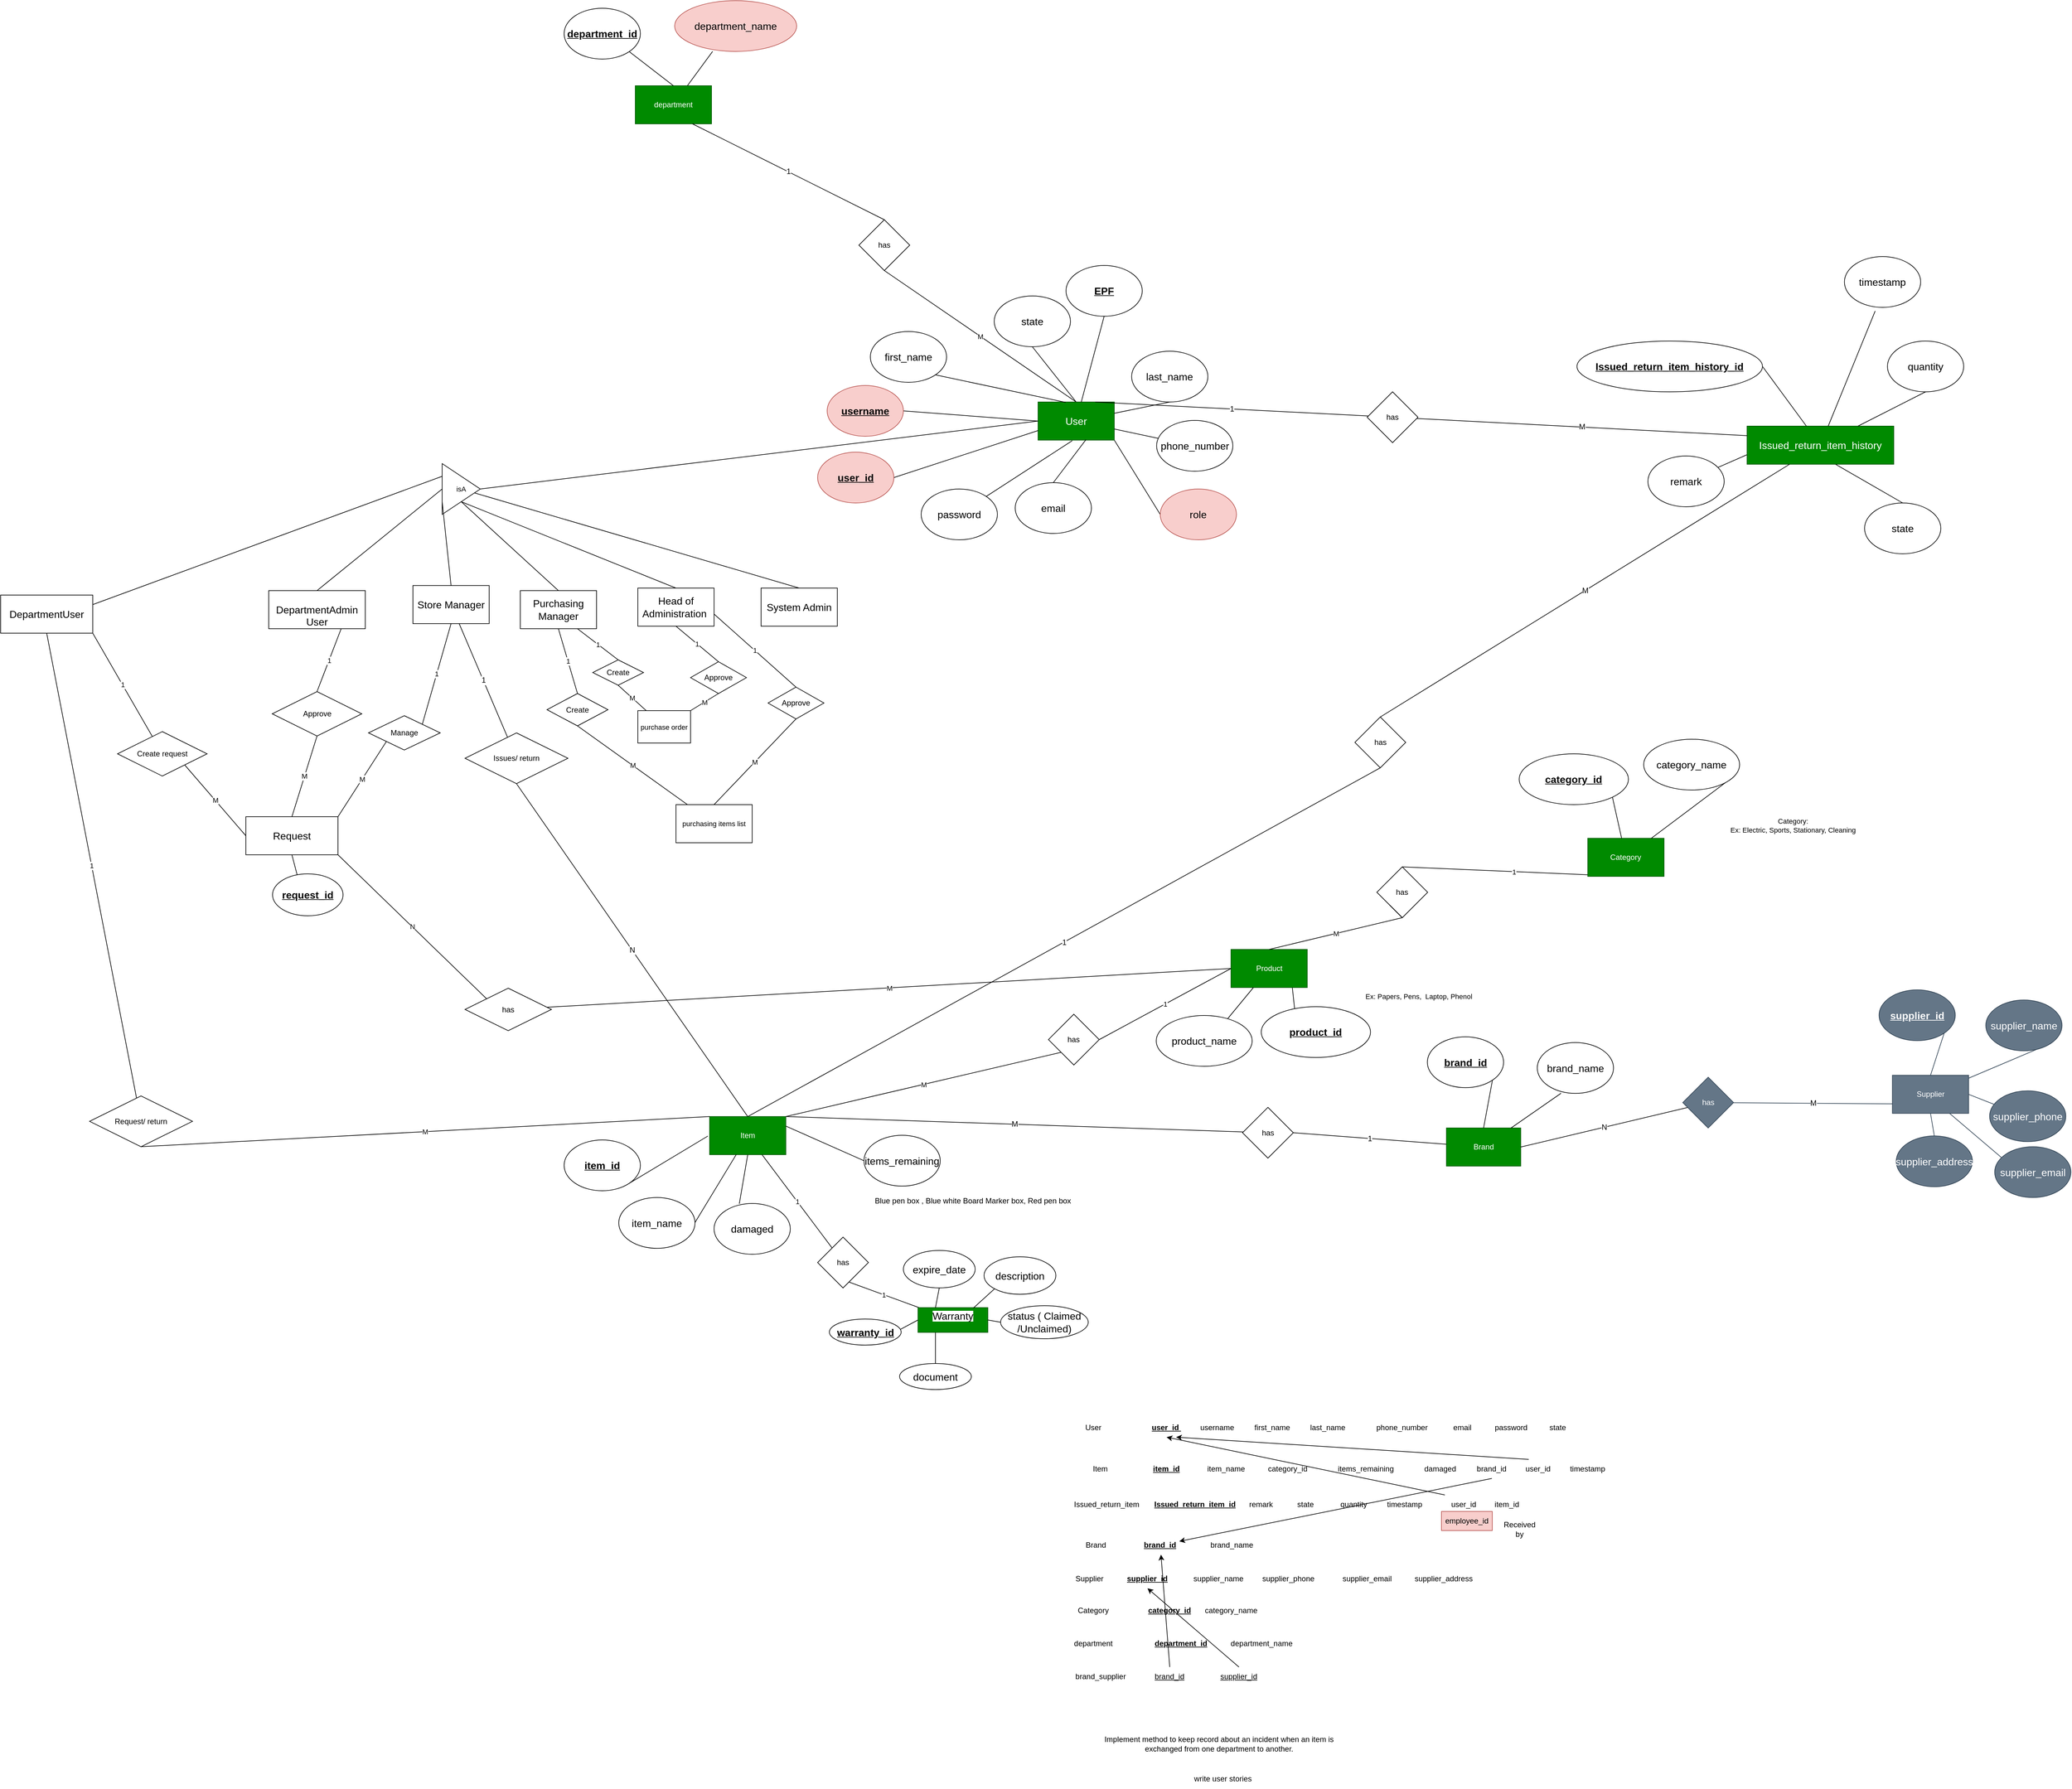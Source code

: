 <mxfile version="22.1.0" type="device">
  <diagram name="Page-1" id="1UvbDsuRzjQ0RWcPIdua">
    <mxGraphModel dx="4921" dy="2155" grid="0" gridSize="10" guides="1" tooltips="1" connect="1" arrows="1" fold="1" page="0" pageScale="1" pageWidth="1169" pageHeight="827" math="0" shadow="0">
      <root>
        <mxCell id="0" />
        <mxCell id="1" parent="0" />
        <mxCell id="domzT1zZ1_tL1zmpYCiZ-99" value="1" style="edgeStyle=none;shape=connector;curved=1;rounded=0;orthogonalLoop=1;jettySize=auto;html=1;labelBackgroundColor=default;strokeColor=default;fontFamily=Helvetica;fontSize=12;fontColor=default;endArrow=none;endFill=0;startSize=8;endSize=8;" parent="1" source="ZSCo-rbVH2Ib-BQIdH77-21" target="domzT1zZ1_tL1zmpYCiZ-98" edge="1">
          <mxGeometry relative="1" as="geometry" />
        </mxCell>
        <mxCell id="ZSCo-rbVH2Ib-BQIdH77-15" value="M" style="edgeStyle=none;shape=connector;rounded=0;orthogonalLoop=1;jettySize=auto;html=1;exitX=0.5;exitY=0;exitDx=0;exitDy=0;entryX=0.5;entryY=1;entryDx=0;entryDy=0;labelBackgroundColor=default;strokeColor=default;fontFamily=Helvetica;fontSize=11;fontColor=default;endArrow=none;endFill=0;" parent="1" source="2c8IHYr0CZLpdcVPcbY--1" target="ZSCo-rbVH2Ib-BQIdH77-14" edge="1">
          <mxGeometry relative="1" as="geometry" />
        </mxCell>
        <mxCell id="ZSCo-rbVH2Ib-BQIdH77-17" style="edgeStyle=none;shape=connector;rounded=0;orthogonalLoop=1;jettySize=auto;html=1;exitX=1;exitY=1;exitDx=0;exitDy=0;entryX=0;entryY=0.5;entryDx=0;entryDy=0;labelBackgroundColor=default;strokeColor=default;fontFamily=Helvetica;fontSize=11;fontColor=default;endArrow=none;endFill=0;" parent="1" source="2c8IHYr0CZLpdcVPcbY--1" target="ZSCo-rbVH2Ib-BQIdH77-16" edge="1">
          <mxGeometry relative="1" as="geometry" />
        </mxCell>
        <mxCell id="2c8IHYr0CZLpdcVPcbY--1" value="User" style="rounded=0;whiteSpace=wrap;html=1;fontSize=16;fillColor=#008a00;fontColor=#ffffff;strokeColor=#005700;" parent="1" vertex="1">
          <mxGeometry x="-874" y="-234" width="120" height="60" as="geometry" />
        </mxCell>
        <mxCell id="2c8IHYr0CZLpdcVPcbY--11" style="edgeStyle=none;curved=1;rounded=0;orthogonalLoop=1;jettySize=auto;html=1;exitX=1;exitY=0.5;exitDx=0;exitDy=0;entryX=0;entryY=0.75;entryDx=0;entryDy=0;fontSize=12;startSize=8;endSize=8;endArrow=none;endFill=0;" parent="1" source="2c8IHYr0CZLpdcVPcbY--2" target="2c8IHYr0CZLpdcVPcbY--1" edge="1">
          <mxGeometry relative="1" as="geometry" />
        </mxCell>
        <mxCell id="2c8IHYr0CZLpdcVPcbY--2" value="&lt;u&gt;&lt;b&gt;user_id&lt;/b&gt;&lt;/u&gt;" style="ellipse;whiteSpace=wrap;html=1;fontSize=16;fillColor=#f8cecc;strokeColor=#b85450;" parent="1" vertex="1">
          <mxGeometry x="-1221" y="-155" width="120" height="80" as="geometry" />
        </mxCell>
        <mxCell id="2c8IHYr0CZLpdcVPcbY--10" style="edgeStyle=none;curved=1;rounded=0;orthogonalLoop=1;jettySize=auto;html=1;exitX=1;exitY=0.5;exitDx=0;exitDy=0;entryX=0;entryY=0.5;entryDx=0;entryDy=0;fontSize=12;startSize=8;endSize=8;endArrow=none;endFill=0;" parent="1" source="2c8IHYr0CZLpdcVPcbY--3" target="2c8IHYr0CZLpdcVPcbY--1" edge="1">
          <mxGeometry relative="1" as="geometry" />
        </mxCell>
        <mxCell id="2c8IHYr0CZLpdcVPcbY--3" value="&lt;b&gt;&lt;u&gt;username&lt;/u&gt;&lt;/b&gt;" style="ellipse;whiteSpace=wrap;html=1;fontSize=16;fillColor=#f8cecc;strokeColor=#b85450;" parent="1" vertex="1">
          <mxGeometry x="-1206" y="-260" width="120" height="80" as="geometry" />
        </mxCell>
        <mxCell id="2c8IHYr0CZLpdcVPcbY--15" style="edgeStyle=none;shape=connector;curved=1;rounded=0;orthogonalLoop=1;jettySize=auto;html=1;exitX=1;exitY=1;exitDx=0;exitDy=0;entryX=0.362;entryY=0.01;entryDx=0;entryDy=0;entryPerimeter=0;labelBackgroundColor=default;strokeColor=default;fontFamily=Helvetica;fontSize=12;fontColor=default;endArrow=none;endFill=0;startSize=8;endSize=8;" parent="1" source="2c8IHYr0CZLpdcVPcbY--4" target="2c8IHYr0CZLpdcVPcbY--1" edge="1">
          <mxGeometry relative="1" as="geometry" />
        </mxCell>
        <mxCell id="2c8IHYr0CZLpdcVPcbY--4" value="first_name" style="ellipse;whiteSpace=wrap;html=1;fontSize=16;" parent="1" vertex="1">
          <mxGeometry x="-1138" y="-345" width="120" height="80" as="geometry" />
        </mxCell>
        <mxCell id="2c8IHYr0CZLpdcVPcbY--16" style="edgeStyle=none;shape=connector;curved=1;rounded=0;orthogonalLoop=1;jettySize=auto;html=1;exitX=0.5;exitY=1;exitDx=0;exitDy=0;labelBackgroundColor=default;strokeColor=default;fontFamily=Helvetica;fontSize=12;fontColor=default;endArrow=none;endFill=0;startSize=8;endSize=8;" parent="1" source="2c8IHYr0CZLpdcVPcbY--5" target="2c8IHYr0CZLpdcVPcbY--1" edge="1">
          <mxGeometry relative="1" as="geometry" />
        </mxCell>
        <mxCell id="2c8IHYr0CZLpdcVPcbY--5" value="last_name" style="ellipse;whiteSpace=wrap;html=1;fontSize=16;" parent="1" vertex="1">
          <mxGeometry x="-726.71" y="-314" width="120" height="80" as="geometry" />
        </mxCell>
        <mxCell id="2c8IHYr0CZLpdcVPcbY--12" style="edgeStyle=none;shape=connector;curved=1;rounded=0;orthogonalLoop=1;jettySize=auto;html=1;exitX=1;exitY=0;exitDx=0;exitDy=0;entryX=0.448;entryY=1.016;entryDx=0;entryDy=0;entryPerimeter=0;labelBackgroundColor=default;strokeColor=default;fontFamily=Helvetica;fontSize=12;fontColor=default;endArrow=none;endFill=0;startSize=8;endSize=8;" parent="1" source="2c8IHYr0CZLpdcVPcbY--6" target="2c8IHYr0CZLpdcVPcbY--1" edge="1">
          <mxGeometry relative="1" as="geometry" />
        </mxCell>
        <mxCell id="2c8IHYr0CZLpdcVPcbY--6" value="password" style="ellipse;whiteSpace=wrap;html=1;fontSize=16;" parent="1" vertex="1">
          <mxGeometry x="-1058" y="-97" width="120" height="80" as="geometry" />
        </mxCell>
        <mxCell id="2c8IHYr0CZLpdcVPcbY--13" style="edgeStyle=none;shape=connector;curved=1;rounded=0;orthogonalLoop=1;jettySize=auto;html=1;exitX=0.5;exitY=0;exitDx=0;exitDy=0;entryX=0.628;entryY=0.988;entryDx=0;entryDy=0;entryPerimeter=0;labelBackgroundColor=default;strokeColor=default;fontFamily=Helvetica;fontSize=12;fontColor=default;endArrow=none;endFill=0;startSize=8;endSize=8;" parent="1" source="2c8IHYr0CZLpdcVPcbY--7" target="2c8IHYr0CZLpdcVPcbY--1" edge="1">
          <mxGeometry relative="1" as="geometry" />
        </mxCell>
        <mxCell id="2c8IHYr0CZLpdcVPcbY--7" value="email" style="ellipse;whiteSpace=wrap;html=1;fontSize=16;" parent="1" vertex="1">
          <mxGeometry x="-910" y="-107" width="120" height="80" as="geometry" />
        </mxCell>
        <mxCell id="2c8IHYr0CZLpdcVPcbY--14" style="edgeStyle=none;shape=connector;curved=1;rounded=0;orthogonalLoop=1;jettySize=auto;html=1;labelBackgroundColor=default;strokeColor=default;fontFamily=Helvetica;fontSize=12;fontColor=default;endArrow=none;endFill=0;startSize=8;endSize=8;" parent="1" source="2c8IHYr0CZLpdcVPcbY--8" target="2c8IHYr0CZLpdcVPcbY--1" edge="1">
          <mxGeometry relative="1" as="geometry" />
        </mxCell>
        <mxCell id="2c8IHYr0CZLpdcVPcbY--8" value="phone_number" style="ellipse;whiteSpace=wrap;html=1;fontSize=16;" parent="1" vertex="1">
          <mxGeometry x="-687.41" y="-205" width="120" height="80" as="geometry" />
        </mxCell>
        <mxCell id="domzT1zZ1_tL1zmpYCiZ-20" style="edgeStyle=none;curved=1;rounded=0;orthogonalLoop=1;jettySize=auto;html=1;exitX=0;exitY=0.75;exitDx=0;exitDy=0;fontSize=12;startSize=8;endSize=8;endArrow=none;endFill=0;" parent="1" source="domzT1zZ1_tL1zmpYCiZ-1" target="domzT1zZ1_tL1zmpYCiZ-17" edge="1">
          <mxGeometry relative="1" as="geometry" />
        </mxCell>
        <mxCell id="domzT1zZ1_tL1zmpYCiZ-1" value="Issued_return_item_history" style="rounded=0;whiteSpace=wrap;html=1;fontSize=16;fillColor=#008a00;fontColor=#ffffff;strokeColor=#005700;" parent="1" vertex="1">
          <mxGeometry x="242.0" y="-196" width="231" height="60" as="geometry" />
        </mxCell>
        <mxCell id="domzT1zZ1_tL1zmpYCiZ-2" style="edgeStyle=none;curved=1;rounded=0;orthogonalLoop=1;jettySize=auto;html=1;exitX=1;exitY=0.5;exitDx=0;exitDy=0;fontSize=12;startSize=8;endSize=8;endArrow=none;endFill=0;" parent="1" source="domzT1zZ1_tL1zmpYCiZ-3" target="domzT1zZ1_tL1zmpYCiZ-1" edge="1">
          <mxGeometry relative="1" as="geometry" />
        </mxCell>
        <mxCell id="domzT1zZ1_tL1zmpYCiZ-3" value="Issued_return_item_history_id" style="ellipse;whiteSpace=wrap;html=1;fontSize=16;fontStyle=5" parent="1" vertex="1">
          <mxGeometry x="-25.71" y="-330" width="292" height="80" as="geometry" />
        </mxCell>
        <mxCell id="domzT1zZ1_tL1zmpYCiZ-8" style="edgeStyle=none;shape=connector;curved=1;rounded=0;orthogonalLoop=1;jettySize=auto;html=1;exitX=0.5;exitY=1;exitDx=0;exitDy=0;labelBackgroundColor=default;strokeColor=default;fontFamily=Helvetica;fontSize=12;fontColor=default;endArrow=none;endFill=0;startSize=8;endSize=8;" parent="1" source="domzT1zZ1_tL1zmpYCiZ-9" target="domzT1zZ1_tL1zmpYCiZ-1" edge="1">
          <mxGeometry relative="1" as="geometry">
            <mxPoint x="626.707" y="-301" as="targetPoint" />
          </mxGeometry>
        </mxCell>
        <mxCell id="domzT1zZ1_tL1zmpYCiZ-9" value="quantity" style="ellipse;whiteSpace=wrap;html=1;fontSize=16;" parent="1" vertex="1">
          <mxGeometry x="463.0" y="-330" width="120" height="80" as="geometry" />
        </mxCell>
        <mxCell id="domzT1zZ1_tL1zmpYCiZ-23" style="edgeStyle=none;shape=connector;curved=1;rounded=0;orthogonalLoop=1;jettySize=auto;html=1;exitX=0.403;exitY=1.073;exitDx=0;exitDy=0;labelBackgroundColor=default;strokeColor=default;fontFamily=Helvetica;fontSize=12;fontColor=default;endArrow=none;endFill=0;startSize=8;endSize=8;exitPerimeter=0;" parent="1" source="domzT1zZ1_tL1zmpYCiZ-16" target="domzT1zZ1_tL1zmpYCiZ-1" edge="1">
          <mxGeometry relative="1" as="geometry">
            <mxPoint x="614.337" y="-301" as="targetPoint" />
          </mxGeometry>
        </mxCell>
        <mxCell id="domzT1zZ1_tL1zmpYCiZ-16" value="timestamp" style="ellipse;whiteSpace=wrap;html=1;fontSize=16;" parent="1" vertex="1">
          <mxGeometry x="395.29" y="-463" width="120" height="80" as="geometry" />
        </mxCell>
        <mxCell id="domzT1zZ1_tL1zmpYCiZ-17" value="remark" style="ellipse;whiteSpace=wrap;html=1;fontSize=16;" parent="1" vertex="1">
          <mxGeometry x="86" y="-149" width="120" height="80" as="geometry" />
        </mxCell>
        <mxCell id="domzT1zZ1_tL1zmpYCiZ-22" style="edgeStyle=none;shape=connector;curved=1;rounded=0;orthogonalLoop=1;jettySize=auto;html=1;exitX=0.5;exitY=0;exitDx=0;exitDy=0;labelBackgroundColor=default;strokeColor=default;fontFamily=Helvetica;fontSize=12;fontColor=default;endArrow=none;endFill=0;startSize=8;endSize=8;entryX=0.604;entryY=1.003;entryDx=0;entryDy=0;entryPerimeter=0;" parent="1" source="domzT1zZ1_tL1zmpYCiZ-19" target="domzT1zZ1_tL1zmpYCiZ-1" edge="1">
          <mxGeometry relative="1" as="geometry">
            <mxPoint x="406.789" y="-111.5" as="targetPoint" />
          </mxGeometry>
        </mxCell>
        <mxCell id="domzT1zZ1_tL1zmpYCiZ-19" value="state" style="ellipse;whiteSpace=wrap;html=1;fontSize=16;" parent="1" vertex="1">
          <mxGeometry x="427.0" y="-75" width="120" height="80" as="geometry" />
        </mxCell>
        <mxCell id="domzT1zZ1_tL1zmpYCiZ-92" style="edgeStyle=none;shape=connector;curved=1;rounded=0;orthogonalLoop=1;jettySize=auto;html=1;exitX=0.5;exitY=1;exitDx=0;exitDy=0;entryX=0.331;entryY=0.006;entryDx=0;entryDy=0;entryPerimeter=0;labelBackgroundColor=default;strokeColor=default;fontFamily=Helvetica;fontSize=12;fontColor=default;endArrow=none;endFill=0;startSize=8;endSize=8;" parent="1" source="domzT1zZ1_tL1zmpYCiZ-27" target="domzT1zZ1_tL1zmpYCiZ-91" edge="1">
          <mxGeometry relative="1" as="geometry" />
        </mxCell>
        <mxCell id="domzT1zZ1_tL1zmpYCiZ-206" value="1" style="edgeStyle=none;shape=connector;curved=1;rounded=0;orthogonalLoop=1;jettySize=auto;html=1;exitX=0.5;exitY=0;exitDx=0;exitDy=0;entryX=0.5;entryY=1;entryDx=0;entryDy=0;labelBackgroundColor=default;strokeColor=default;fontFamily=Helvetica;fontSize=12;fontColor=default;endArrow=none;endFill=0;" parent="1" source="domzT1zZ1_tL1zmpYCiZ-27" target="domzT1zZ1_tL1zmpYCiZ-205" edge="1">
          <mxGeometry relative="1" as="geometry" />
        </mxCell>
        <mxCell id="ZSCo-rbVH2Ib-BQIdH77-9" value="M" style="edgeStyle=none;shape=connector;rounded=0;orthogonalLoop=1;jettySize=auto;html=1;exitX=1;exitY=0;exitDx=0;exitDy=0;labelBackgroundColor=default;strokeColor=default;fontFamily=Helvetica;fontSize=11;fontColor=default;endArrow=none;endFill=0;entryX=0;entryY=1;entryDx=0;entryDy=0;" parent="1" source="domzT1zZ1_tL1zmpYCiZ-27" target="ZSCo-rbVH2Ib-BQIdH77-8" edge="1">
          <mxGeometry relative="1" as="geometry">
            <mxPoint x="-762" y="773" as="targetPoint" />
          </mxGeometry>
        </mxCell>
        <mxCell id="ZSCo-rbVH2Ib-BQIdH77-56" value="M" style="edgeStyle=none;shape=connector;rounded=0;orthogonalLoop=1;jettySize=auto;html=1;exitX=0;exitY=0.5;exitDx=0;exitDy=0;labelBackgroundColor=default;strokeColor=default;fontFamily=Helvetica;fontSize=11;fontColor=default;endArrow=none;endFill=0;" parent="1" source="ZSCo-rbVH2Ib-BQIdH77-1" target="ZSCo-rbVH2Ib-BQIdH77-55" edge="1">
          <mxGeometry relative="1" as="geometry" />
        </mxCell>
        <mxCell id="iXMKX-75IvU3oiyJe-wT-4" value="1" style="rounded=0;orthogonalLoop=1;jettySize=auto;html=1;endArrow=none;endFill=0;exitX=0.6;exitY=0.878;exitDx=0;exitDy=0;exitPerimeter=0;" parent="1" source="iXMKX-75IvU3oiyJe-wT-5" target="iXMKX-75IvU3oiyJe-wT-3" edge="1">
          <mxGeometry relative="1" as="geometry">
            <mxPoint x="-1128" y="1121" as="sourcePoint" />
          </mxGeometry>
        </mxCell>
        <mxCell id="iXMKX-75IvU3oiyJe-wT-6" value="1" style="rounded=0;orthogonalLoop=1;jettySize=auto;html=1;endArrow=none;endFill=0;" parent="1" source="domzT1zZ1_tL1zmpYCiZ-27" target="iXMKX-75IvU3oiyJe-wT-5" edge="1">
          <mxGeometry relative="1" as="geometry" />
        </mxCell>
        <mxCell id="domzT1zZ1_tL1zmpYCiZ-27" value="Item" style="rounded=0;whiteSpace=wrap;html=1;fontFamily=Helvetica;fontSize=12;fontColor=#ffffff;fillColor=#008a00;strokeColor=#005700;" parent="1" vertex="1">
          <mxGeometry x="-1391" y="891.16" width="120" height="60" as="geometry" />
        </mxCell>
        <mxCell id="domzT1zZ1_tL1zmpYCiZ-32" style="edgeStyle=none;shape=connector;curved=1;rounded=0;orthogonalLoop=1;jettySize=auto;html=1;exitX=1;exitY=1;exitDx=0;exitDy=0;labelBackgroundColor=default;strokeColor=default;fontFamily=Helvetica;fontSize=12;fontColor=default;endArrow=none;endFill=0;startSize=8;endSize=8;" parent="1" source="domzT1zZ1_tL1zmpYCiZ-28" edge="1">
          <mxGeometry relative="1" as="geometry">
            <mxPoint x="-1393.772" y="921.881" as="targetPoint" />
          </mxGeometry>
        </mxCell>
        <mxCell id="domzT1zZ1_tL1zmpYCiZ-28" value="item_id" style="ellipse;whiteSpace=wrap;html=1;fontSize=16;fontStyle=5" parent="1" vertex="1">
          <mxGeometry x="-1620" y="928" width="120" height="80" as="geometry" />
        </mxCell>
        <mxCell id="domzT1zZ1_tL1zmpYCiZ-33" style="edgeStyle=none;shape=connector;curved=1;rounded=0;orthogonalLoop=1;jettySize=auto;html=1;exitX=1;exitY=1;exitDx=0;exitDy=0;labelBackgroundColor=default;strokeColor=default;fontFamily=Helvetica;fontSize=12;fontColor=default;endArrow=none;endFill=0;startSize=8;endSize=8;" parent="1" source="domzT1zZ1_tL1zmpYCiZ-29" target="domzT1zZ1_tL1zmpYCiZ-27" edge="1">
          <mxGeometry relative="1" as="geometry" />
        </mxCell>
        <mxCell id="domzT1zZ1_tL1zmpYCiZ-29" value="item_name" style="ellipse;whiteSpace=wrap;html=1;fontSize=16;" parent="1" vertex="1">
          <mxGeometry x="-1534" y="1018.66" width="120" height="80" as="geometry" />
        </mxCell>
        <mxCell id="domzT1zZ1_tL1zmpYCiZ-35" style="edgeStyle=none;shape=connector;curved=1;rounded=0;orthogonalLoop=1;jettySize=auto;html=1;exitX=0;exitY=0.5;exitDx=0;exitDy=0;entryX=1;entryY=0.25;entryDx=0;entryDy=0;labelBackgroundColor=default;strokeColor=default;fontFamily=Helvetica;fontSize=12;fontColor=default;endArrow=none;endFill=0;startSize=8;endSize=8;" parent="1" source="domzT1zZ1_tL1zmpYCiZ-31" target="domzT1zZ1_tL1zmpYCiZ-27" edge="1">
          <mxGeometry relative="1" as="geometry" />
        </mxCell>
        <mxCell id="domzT1zZ1_tL1zmpYCiZ-31" value="items_remaining" style="ellipse;whiteSpace=wrap;html=1;fontSize=16;" parent="1" vertex="1">
          <mxGeometry x="-1148" y="920.66" width="120" height="80" as="geometry" />
        </mxCell>
        <mxCell id="domzT1zZ1_tL1zmpYCiZ-108" value="1" style="edgeStyle=none;shape=connector;curved=1;rounded=0;orthogonalLoop=1;jettySize=auto;html=1;entryX=1;entryY=0.5;entryDx=0;entryDy=0;labelBackgroundColor=default;strokeColor=default;fontFamily=Helvetica;fontSize=12;fontColor=default;endArrow=none;endFill=0;startSize=8;endSize=8;" parent="1" source="domzT1zZ1_tL1zmpYCiZ-36" target="domzT1zZ1_tL1zmpYCiZ-107" edge="1">
          <mxGeometry relative="1" as="geometry" />
        </mxCell>
        <mxCell id="domzT1zZ1_tL1zmpYCiZ-36" value="Brand" style="rounded=0;whiteSpace=wrap;html=1;fontFamily=Helvetica;fontSize=12;fontColor=#ffffff;fillColor=#008a00;strokeColor=#005700;" parent="1" vertex="1">
          <mxGeometry x="-231.21" y="909.16" width="117" height="60" as="geometry" />
        </mxCell>
        <mxCell id="domzT1zZ1_tL1zmpYCiZ-37" style="edgeStyle=none;shape=connector;curved=1;rounded=0;orthogonalLoop=1;jettySize=auto;html=1;exitX=1;exitY=1;exitDx=0;exitDy=0;labelBackgroundColor=default;strokeColor=default;fontFamily=Helvetica;fontSize=12;fontColor=default;endArrow=none;endFill=0;startSize=8;endSize=8;entryX=0.5;entryY=0;entryDx=0;entryDy=0;" parent="1" source="domzT1zZ1_tL1zmpYCiZ-38" target="domzT1zZ1_tL1zmpYCiZ-36" edge="1">
          <mxGeometry relative="1" as="geometry">
            <mxPoint x="-249.982" y="869.881" as="targetPoint" />
          </mxGeometry>
        </mxCell>
        <mxCell id="domzT1zZ1_tL1zmpYCiZ-38" value="brand_id" style="ellipse;whiteSpace=wrap;html=1;fontSize=16;fontStyle=5" parent="1" vertex="1">
          <mxGeometry x="-261.21" y="765.66" width="120" height="80" as="geometry" />
        </mxCell>
        <mxCell id="domzT1zZ1_tL1zmpYCiZ-39" style="edgeStyle=none;shape=connector;curved=1;rounded=0;orthogonalLoop=1;jettySize=auto;html=1;exitX=0.311;exitY=0.999;exitDx=0;exitDy=0;labelBackgroundColor=default;strokeColor=default;fontFamily=Helvetica;fontSize=12;fontColor=default;endArrow=none;endFill=0;startSize=8;endSize=8;exitPerimeter=0;" parent="1" source="domzT1zZ1_tL1zmpYCiZ-40" target="domzT1zZ1_tL1zmpYCiZ-36" edge="1">
          <mxGeometry relative="1" as="geometry" />
        </mxCell>
        <mxCell id="domzT1zZ1_tL1zmpYCiZ-40" value="brand_name" style="ellipse;whiteSpace=wrap;html=1;fontSize=16;" parent="1" vertex="1">
          <mxGeometry x="-88.21" y="774.66" width="120" height="80" as="geometry" />
        </mxCell>
        <mxCell id="domzT1zZ1_tL1zmpYCiZ-57" style="edgeStyle=none;shape=connector;curved=1;rounded=0;orthogonalLoop=1;jettySize=auto;html=1;exitX=0.5;exitY=1;exitDx=0;exitDy=0;entryX=0.5;entryY=0;entryDx=0;entryDy=0;labelBackgroundColor=default;strokeColor=#314354;fontFamily=Helvetica;fontSize=12;fontColor=default;endArrow=none;endFill=0;startSize=8;endSize=8;fillColor=#647687;" parent="1" source="domzT1zZ1_tL1zmpYCiZ-45" target="domzT1zZ1_tL1zmpYCiZ-56" edge="1">
          <mxGeometry relative="1" as="geometry" />
        </mxCell>
        <mxCell id="domzT1zZ1_tL1zmpYCiZ-58" style="edgeStyle=none;shape=connector;curved=1;rounded=0;orthogonalLoop=1;jettySize=auto;html=1;exitX=1;exitY=0.5;exitDx=0;exitDy=0;entryX=0.071;entryY=0.273;entryDx=0;entryDy=0;entryPerimeter=0;labelBackgroundColor=default;strokeColor=#314354;fontFamily=Helvetica;fontSize=12;fontColor=default;endArrow=none;endFill=0;startSize=8;endSize=8;fillColor=#647687;" parent="1" source="domzT1zZ1_tL1zmpYCiZ-45" target="domzT1zZ1_tL1zmpYCiZ-55" edge="1">
          <mxGeometry relative="1" as="geometry" />
        </mxCell>
        <mxCell id="domzT1zZ1_tL1zmpYCiZ-182" style="edgeStyle=none;shape=connector;curved=1;rounded=0;orthogonalLoop=1;jettySize=auto;html=1;exitX=0.75;exitY=1;exitDx=0;exitDy=0;entryX=0.097;entryY=0.223;entryDx=0;entryDy=0;entryPerimeter=0;labelBackgroundColor=default;strokeColor=#314354;fontFamily=Helvetica;fontSize=12;fontColor=default;endArrow=none;endFill=0;startSize=8;endSize=8;fillColor=#647687;" parent="1" source="domzT1zZ1_tL1zmpYCiZ-45" target="domzT1zZ1_tL1zmpYCiZ-181" edge="1">
          <mxGeometry relative="1" as="geometry" />
        </mxCell>
        <mxCell id="domzT1zZ1_tL1zmpYCiZ-45" value="Supplier" style="rounded=0;whiteSpace=wrap;html=1;fontFamily=Helvetica;fontSize=12;fontColor=#ffffff;fillColor=#647687;strokeColor=#314354;" parent="1" vertex="1">
          <mxGeometry x="470.79" y="826.16" width="120" height="60" as="geometry" />
        </mxCell>
        <mxCell id="domzT1zZ1_tL1zmpYCiZ-46" style="edgeStyle=none;shape=connector;curved=1;rounded=0;orthogonalLoop=1;jettySize=auto;html=1;exitX=1;exitY=1;exitDx=0;exitDy=0;labelBackgroundColor=default;strokeColor=#314354;fontFamily=Helvetica;fontSize=12;fontColor=default;endArrow=none;endFill=0;startSize=8;endSize=8;entryX=0.5;entryY=0;entryDx=0;entryDy=0;fillColor=#647687;" parent="1" source="domzT1zZ1_tL1zmpYCiZ-47" target="domzT1zZ1_tL1zmpYCiZ-45" edge="1">
          <mxGeometry relative="1" as="geometry">
            <mxPoint x="468.018" y="856.881" as="targetPoint" />
          </mxGeometry>
        </mxCell>
        <mxCell id="domzT1zZ1_tL1zmpYCiZ-47" value="supplier_id" style="ellipse;whiteSpace=wrap;html=1;fontSize=16;fontStyle=5;fillColor=#647687;fontColor=#ffffff;strokeColor=#314354;" parent="1" vertex="1">
          <mxGeometry x="449.79" y="691.66" width="120" height="80" as="geometry" />
        </mxCell>
        <mxCell id="domzT1zZ1_tL1zmpYCiZ-48" style="edgeStyle=none;shape=connector;curved=1;rounded=0;orthogonalLoop=1;jettySize=auto;html=1;exitX=1;exitY=1;exitDx=0;exitDy=0;labelBackgroundColor=default;strokeColor=#314354;fontFamily=Helvetica;fontSize=12;fontColor=default;endArrow=none;endFill=0;startSize=8;endSize=8;fillColor=#647687;" parent="1" source="domzT1zZ1_tL1zmpYCiZ-49" target="domzT1zZ1_tL1zmpYCiZ-45" edge="1">
          <mxGeometry relative="1" as="geometry" />
        </mxCell>
        <mxCell id="domzT1zZ1_tL1zmpYCiZ-49" value="supplier_name" style="ellipse;whiteSpace=wrap;html=1;fontSize=16;fillColor=#647687;fontColor=#ffffff;strokeColor=#314354;" parent="1" vertex="1">
          <mxGeometry x="617.79" y="707.66" width="120" height="80" as="geometry" />
        </mxCell>
        <mxCell id="domzT1zZ1_tL1zmpYCiZ-55" value="supplier_phone" style="ellipse;whiteSpace=wrap;html=1;fontSize=16;fillColor=#647687;fontColor=#ffffff;strokeColor=#314354;" parent="1" vertex="1">
          <mxGeometry x="623.79" y="850.66" width="120" height="80" as="geometry" />
        </mxCell>
        <mxCell id="domzT1zZ1_tL1zmpYCiZ-56" value="supplier_address" style="ellipse;whiteSpace=wrap;html=1;fontSize=16;fillColor=#647687;fontColor=#ffffff;strokeColor=#314354;" parent="1" vertex="1">
          <mxGeometry x="476.79" y="921.66" width="120" height="80" as="geometry" />
        </mxCell>
        <mxCell id="ZSCo-rbVH2Ib-BQIdH77-12" value="1" style="edgeStyle=none;shape=connector;rounded=0;orthogonalLoop=1;jettySize=auto;html=1;exitX=0.5;exitY=1;exitDx=0;exitDy=0;entryX=0.5;entryY=0;entryDx=0;entryDy=0;labelBackgroundColor=default;strokeColor=default;fontFamily=Helvetica;fontSize=11;fontColor=default;endArrow=none;endFill=0;" parent="1" source="domzT1zZ1_tL1zmpYCiZ-81" target="ZSCo-rbVH2Ib-BQIdH77-11" edge="1">
          <mxGeometry relative="1" as="geometry" />
        </mxCell>
        <mxCell id="domzT1zZ1_tL1zmpYCiZ-81" value="Category" style="rounded=0;whiteSpace=wrap;html=1;fontFamily=Helvetica;fontSize=12;fontColor=#ffffff;fillColor=#008a00;strokeColor=#005700;" parent="1" vertex="1">
          <mxGeometry x="-8.71" y="453" width="120" height="60" as="geometry" />
        </mxCell>
        <mxCell id="domzT1zZ1_tL1zmpYCiZ-82" style="edgeStyle=none;shape=connector;curved=1;rounded=0;orthogonalLoop=1;jettySize=auto;html=1;exitX=1;exitY=1;exitDx=0;exitDy=0;labelBackgroundColor=default;strokeColor=default;fontFamily=Helvetica;fontSize=12;fontColor=default;endArrow=none;endFill=0;startSize=8;endSize=8;" parent="1" source="domzT1zZ1_tL1zmpYCiZ-83" target="domzT1zZ1_tL1zmpYCiZ-81" edge="1">
          <mxGeometry relative="1" as="geometry">
            <mxPoint x="201.518" y="469.721" as="targetPoint" />
          </mxGeometry>
        </mxCell>
        <mxCell id="domzT1zZ1_tL1zmpYCiZ-83" value="category_id" style="ellipse;whiteSpace=wrap;html=1;fontSize=16;fontStyle=5" parent="1" vertex="1">
          <mxGeometry x="-116.71" y="320" width="172" height="80" as="geometry" />
        </mxCell>
        <mxCell id="domzT1zZ1_tL1zmpYCiZ-84" style="edgeStyle=none;shape=connector;curved=1;rounded=0;orthogonalLoop=1;jettySize=auto;html=1;exitX=1;exitY=1;exitDx=0;exitDy=0;labelBackgroundColor=default;strokeColor=default;fontFamily=Helvetica;fontSize=12;fontColor=default;endArrow=none;endFill=0;startSize=8;endSize=8;" parent="1" source="domzT1zZ1_tL1zmpYCiZ-85" target="domzT1zZ1_tL1zmpYCiZ-81" edge="1">
          <mxGeometry relative="1" as="geometry" />
        </mxCell>
        <mxCell id="domzT1zZ1_tL1zmpYCiZ-85" value="category_name" style="ellipse;whiteSpace=wrap;html=1;fontSize=16;" parent="1" vertex="1">
          <mxGeometry x="79.29" y="297" width="151" height="80" as="geometry" />
        </mxCell>
        <mxCell id="domzT1zZ1_tL1zmpYCiZ-91" value="damaged" style="ellipse;whiteSpace=wrap;html=1;fontSize=16;" parent="1" vertex="1">
          <mxGeometry x="-1384" y="1028" width="120" height="80" as="geometry" />
        </mxCell>
        <mxCell id="domzT1zZ1_tL1zmpYCiZ-93" value="department" style="rounded=0;whiteSpace=wrap;html=1;fontFamily=Helvetica;fontSize=12;fontColor=#ffffff;fillColor=#008a00;strokeColor=#005700;" parent="1" vertex="1">
          <mxGeometry x="-1508" y="-732" width="120" height="60" as="geometry" />
        </mxCell>
        <mxCell id="domzT1zZ1_tL1zmpYCiZ-94" style="edgeStyle=none;shape=connector;curved=1;rounded=0;orthogonalLoop=1;jettySize=auto;html=1;exitX=1;exitY=1;exitDx=0;exitDy=0;labelBackgroundColor=default;strokeColor=default;fontFamily=Helvetica;fontSize=12;fontColor=default;endArrow=none;endFill=0;startSize=8;endSize=8;entryX=0.5;entryY=0;entryDx=0;entryDy=0;" parent="1" source="domzT1zZ1_tL1zmpYCiZ-95" target="domzT1zZ1_tL1zmpYCiZ-93" edge="1">
          <mxGeometry relative="1" as="geometry">
            <mxPoint x="-1510.772" y="-701.279" as="targetPoint" />
          </mxGeometry>
        </mxCell>
        <mxCell id="domzT1zZ1_tL1zmpYCiZ-95" value="department_id" style="ellipse;whiteSpace=wrap;html=1;fontSize=16;fontStyle=5" parent="1" vertex="1">
          <mxGeometry x="-1620" y="-854" width="120" height="80" as="geometry" />
        </mxCell>
        <mxCell id="domzT1zZ1_tL1zmpYCiZ-96" style="edgeStyle=none;shape=connector;curved=1;rounded=0;orthogonalLoop=1;jettySize=auto;html=1;exitX=0.311;exitY=0.999;exitDx=0;exitDy=0;labelBackgroundColor=default;strokeColor=default;fontFamily=Helvetica;fontSize=12;fontColor=default;endArrow=none;endFill=0;startSize=8;endSize=8;exitPerimeter=0;" parent="1" source="domzT1zZ1_tL1zmpYCiZ-97" target="domzT1zZ1_tL1zmpYCiZ-93" edge="1">
          <mxGeometry relative="1" as="geometry" />
        </mxCell>
        <mxCell id="domzT1zZ1_tL1zmpYCiZ-97" value="department_name" style="ellipse;whiteSpace=wrap;html=1;fontSize=16;fillColor=#f8cecc;strokeColor=#b85450;" parent="1" vertex="1">
          <mxGeometry x="-1446" y="-866" width="192" height="80" as="geometry" />
        </mxCell>
        <mxCell id="domzT1zZ1_tL1zmpYCiZ-100" value="N" style="edgeStyle=none;shape=connector;curved=1;rounded=0;orthogonalLoop=1;jettySize=auto;html=1;exitX=0.5;exitY=1;exitDx=0;exitDy=0;entryX=0.5;entryY=0;entryDx=0;entryDy=0;labelBackgroundColor=default;strokeColor=default;fontFamily=Helvetica;fontSize=12;fontColor=default;endArrow=none;endFill=0;startSize=8;endSize=8;" parent="1" source="domzT1zZ1_tL1zmpYCiZ-98" target="domzT1zZ1_tL1zmpYCiZ-27" edge="1">
          <mxGeometry relative="1" as="geometry" />
        </mxCell>
        <mxCell id="domzT1zZ1_tL1zmpYCiZ-98" value="Issues/ return" style="rhombus;whiteSpace=wrap;html=1;fontFamily=Helvetica;fontSize=12;fontColor=default;" parent="1" vertex="1">
          <mxGeometry x="-1776" y="287" width="162" height="80" as="geometry" />
        </mxCell>
        <mxCell id="domzT1zZ1_tL1zmpYCiZ-109" value="M" style="edgeStyle=none;shape=connector;curved=1;rounded=0;orthogonalLoop=1;jettySize=auto;html=1;entryX=1;entryY=0;entryDx=0;entryDy=0;labelBackgroundColor=default;strokeColor=default;fontFamily=Helvetica;fontSize=12;fontColor=default;endArrow=none;endFill=0;startSize=8;endSize=8;" parent="1" source="domzT1zZ1_tL1zmpYCiZ-107" target="domzT1zZ1_tL1zmpYCiZ-27" edge="1">
          <mxGeometry relative="1" as="geometry" />
        </mxCell>
        <mxCell id="domzT1zZ1_tL1zmpYCiZ-107" value="has" style="rhombus;whiteSpace=wrap;html=1;fontFamily=Helvetica;fontSize=12;fontColor=default;" parent="1" vertex="1">
          <mxGeometry x="-552.21" y="876.66" width="80" height="80" as="geometry" />
        </mxCell>
        <mxCell id="domzT1zZ1_tL1zmpYCiZ-131" value="M" style="edgeStyle=none;shape=connector;curved=1;rounded=0;orthogonalLoop=1;jettySize=auto;html=1;entryX=0;entryY=0.75;entryDx=0;entryDy=0;labelBackgroundColor=default;strokeColor=#314354;fontFamily=Helvetica;fontSize=12;fontColor=default;endArrow=none;endFill=0;startSize=8;endSize=8;fillColor=#647687;" parent="1" source="domzT1zZ1_tL1zmpYCiZ-112" target="domzT1zZ1_tL1zmpYCiZ-45" edge="1">
          <mxGeometry relative="1" as="geometry" />
        </mxCell>
        <mxCell id="domzT1zZ1_tL1zmpYCiZ-132" value="N" style="edgeStyle=none;shape=connector;curved=1;rounded=0;orthogonalLoop=1;jettySize=auto;html=1;labelBackgroundColor=default;strokeColor=default;fontFamily=Helvetica;fontSize=12;fontColor=default;endArrow=none;endFill=0;startSize=8;endSize=8;entryX=1;entryY=0.5;entryDx=0;entryDy=0;" parent="1" source="domzT1zZ1_tL1zmpYCiZ-112" target="domzT1zZ1_tL1zmpYCiZ-36" edge="1">
          <mxGeometry relative="1" as="geometry">
            <mxPoint x="360.73" y="847.91" as="targetPoint" />
          </mxGeometry>
        </mxCell>
        <mxCell id="domzT1zZ1_tL1zmpYCiZ-112" value="has" style="rhombus;whiteSpace=wrap;html=1;fontFamily=Helvetica;fontSize=12;fontColor=#ffffff;fillColor=#647687;strokeColor=#314354;" parent="1" vertex="1">
          <mxGeometry x="140.79" y="829.16" width="80" height="80" as="geometry" />
        </mxCell>
        <mxCell id="domzT1zZ1_tL1zmpYCiZ-114" style="edgeStyle=none;shape=connector;curved=1;rounded=0;orthogonalLoop=1;jettySize=auto;html=1;entryX=1;entryY=0.25;entryDx=0;entryDy=0;labelBackgroundColor=default;strokeColor=default;fontFamily=Helvetica;fontSize=12;fontColor=default;endArrow=none;endFill=0;startSize=8;endSize=8;" parent="1" source="domzT1zZ1_tL1zmpYCiZ-36" target="domzT1zZ1_tL1zmpYCiZ-36" edge="1">
          <mxGeometry relative="1" as="geometry" />
        </mxCell>
        <mxCell id="domzT1zZ1_tL1zmpYCiZ-123" value="1" style="edgeStyle=none;shape=connector;curved=1;rounded=0;orthogonalLoop=1;jettySize=auto;html=1;entryX=0.75;entryY=1;entryDx=0;entryDy=0;labelBackgroundColor=default;strokeColor=default;fontFamily=Helvetica;fontSize=12;fontColor=default;endArrow=none;endFill=0;startSize=8;endSize=8;exitX=0.5;exitY=0;exitDx=0;exitDy=0;" parent="1" source="ZSCo-rbVH2Ib-BQIdH77-14" target="domzT1zZ1_tL1zmpYCiZ-93" edge="1">
          <mxGeometry relative="1" as="geometry">
            <mxPoint x="-1793" y="-903" as="sourcePoint" />
          </mxGeometry>
        </mxCell>
        <mxCell id="domzT1zZ1_tL1zmpYCiZ-126" value="M" style="edgeStyle=none;shape=connector;curved=1;rounded=0;orthogonalLoop=1;jettySize=auto;html=1;labelBackgroundColor=default;strokeColor=default;fontFamily=Helvetica;fontSize=12;fontColor=default;endArrow=none;endFill=0;startSize=8;endSize=8;entryX=0;entryY=0.25;entryDx=0;entryDy=0;" parent="1" source="domzT1zZ1_tL1zmpYCiZ-125" target="domzT1zZ1_tL1zmpYCiZ-1" edge="1">
          <mxGeometry relative="1" as="geometry">
            <mxPoint x="-244.976" y="-570.052" as="targetPoint" />
          </mxGeometry>
        </mxCell>
        <mxCell id="domzT1zZ1_tL1zmpYCiZ-127" value="1" style="edgeStyle=none;shape=connector;curved=1;rounded=0;orthogonalLoop=1;jettySize=auto;html=1;entryX=0.75;entryY=0;entryDx=0;entryDy=0;labelBackgroundColor=default;strokeColor=default;fontFamily=Helvetica;fontSize=12;fontColor=default;endArrow=none;endFill=0;startSize=8;endSize=8;" parent="1" source="domzT1zZ1_tL1zmpYCiZ-125" target="2c8IHYr0CZLpdcVPcbY--1" edge="1">
          <mxGeometry relative="1" as="geometry" />
        </mxCell>
        <mxCell id="domzT1zZ1_tL1zmpYCiZ-125" value="has" style="rhombus;whiteSpace=wrap;html=1;fontFamily=Helvetica;fontSize=12;fontColor=default;" parent="1" vertex="1">
          <mxGeometry x="-356" y="-250" width="80" height="80" as="geometry" />
        </mxCell>
        <mxCell id="domzT1zZ1_tL1zmpYCiZ-160" value="Issued_return_item" style="text;strokeColor=none;align=center;fillColor=none;html=1;verticalAlign=middle;whiteSpace=wrap;rounded=0;fontSize=12;fontFamily=Helvetica;fontColor=default;" parent="1" vertex="1">
          <mxGeometry x="-795.707" y="1486.999" width="60" height="30" as="geometry" />
        </mxCell>
        <mxCell id="domzT1zZ1_tL1zmpYCiZ-161" value="Issued_return_item_id" style="text;strokeColor=none;align=center;fillColor=none;html=1;verticalAlign=middle;whiteSpace=wrap;rounded=0;fontSize=12;fontFamily=Helvetica;fontColor=default;fontStyle=5" parent="1" vertex="1">
          <mxGeometry x="-678.25" y="1486.999" width="101.68" height="30" as="geometry" />
        </mxCell>
        <mxCell id="domzT1zZ1_tL1zmpYCiZ-162" value="remark" style="text;strokeColor=none;align=center;fillColor=none;html=1;verticalAlign=middle;whiteSpace=wrap;rounded=0;fontSize=12;fontFamily=Helvetica;fontColor=default;" parent="1" vertex="1">
          <mxGeometry x="-552.714" y="1486.999" width="60" height="30" as="geometry" />
        </mxCell>
        <mxCell id="domzT1zZ1_tL1zmpYCiZ-163" value="state" style="text;strokeColor=none;align=center;fillColor=none;html=1;verticalAlign=middle;whiteSpace=wrap;rounded=0;fontSize=12;fontFamily=Helvetica;fontColor=default;" parent="1" vertex="1">
          <mxGeometry x="-482.713" y="1486.999" width="60" height="30" as="geometry" />
        </mxCell>
        <mxCell id="domzT1zZ1_tL1zmpYCiZ-164" value="quantity" style="text;strokeColor=none;align=center;fillColor=none;html=1;verticalAlign=middle;whiteSpace=wrap;rounded=0;fontSize=12;fontFamily=Helvetica;fontColor=default;" parent="1" vertex="1">
          <mxGeometry x="-406.712" y="1486.999" width="60" height="30" as="geometry" />
        </mxCell>
        <mxCell id="domzT1zZ1_tL1zmpYCiZ-165" value="timestamp" style="text;strokeColor=none;align=center;fillColor=none;html=1;verticalAlign=middle;whiteSpace=wrap;rounded=0;fontSize=12;fontFamily=Helvetica;fontColor=default;" parent="1" vertex="1">
          <mxGeometry x="-326.714" y="1486.999" width="60" height="30" as="geometry" />
        </mxCell>
        <mxCell id="domzT1zZ1_tL1zmpYCiZ-201" style="edgeStyle=none;shape=connector;curved=1;rounded=0;orthogonalLoop=1;jettySize=auto;html=1;exitX=0;exitY=0;exitDx=0;exitDy=0;entryX=0.5;entryY=1;entryDx=0;entryDy=0;labelBackgroundColor=default;strokeColor=default;fontFamily=Helvetica;fontSize=12;fontColor=default;endArrow=classic;endFill=1;" parent="1" source="domzT1zZ1_tL1zmpYCiZ-168" target="domzT1zZ1_tL1zmpYCiZ-142" edge="1">
          <mxGeometry relative="1" as="geometry" />
        </mxCell>
        <mxCell id="domzT1zZ1_tL1zmpYCiZ-168" value="user_id" style="text;strokeColor=none;align=center;fillColor=none;html=1;verticalAlign=middle;whiteSpace=wrap;rounded=0;fontSize=12;fontFamily=Helvetica;fontColor=default;" parent="1" vertex="1">
          <mxGeometry x="-233.712" y="1486.999" width="60" height="30" as="geometry" />
        </mxCell>
        <mxCell id="domzT1zZ1_tL1zmpYCiZ-151" value="Item" style="text;strokeColor=none;align=center;fillColor=none;html=1;verticalAlign=middle;whiteSpace=wrap;rounded=0;fontSize=12;fontFamily=Helvetica;fontColor=default;" parent="1" vertex="1">
          <mxGeometry x="-805.709" y="1430.999" width="60" height="30" as="geometry" />
        </mxCell>
        <mxCell id="domzT1zZ1_tL1zmpYCiZ-152" value="item_id" style="text;strokeColor=none;align=center;fillColor=none;html=1;verticalAlign=middle;whiteSpace=wrap;rounded=0;fontSize=12;fontFamily=Helvetica;fontColor=default;fontStyle=5" parent="1" vertex="1">
          <mxGeometry x="-701.709" y="1430.999" width="60" height="30" as="geometry" />
        </mxCell>
        <mxCell id="domzT1zZ1_tL1zmpYCiZ-153" value="item_name" style="text;strokeColor=none;align=center;fillColor=none;html=1;verticalAlign=middle;whiteSpace=wrap;rounded=0;fontSize=12;fontFamily=Helvetica;fontColor=default;" parent="1" vertex="1">
          <mxGeometry x="-607.71" y="1430.999" width="60" height="30" as="geometry" />
        </mxCell>
        <mxCell id="domzT1zZ1_tL1zmpYCiZ-154" value="category_id" style="text;strokeColor=none;align=center;fillColor=none;html=1;verticalAlign=middle;whiteSpace=wrap;rounded=0;fontSize=12;fontFamily=Helvetica;fontColor=default;" parent="1" vertex="1">
          <mxGeometry x="-527.71" y="1430.999" width="93.56" height="30" as="geometry" />
        </mxCell>
        <mxCell id="domzT1zZ1_tL1zmpYCiZ-155" value="items_remaining" style="text;strokeColor=none;align=center;fillColor=none;html=1;verticalAlign=middle;whiteSpace=wrap;rounded=0;fontSize=12;fontFamily=Helvetica;fontColor=default;" parent="1" vertex="1">
          <mxGeometry x="-409.71" y="1430.999" width="103.88" height="30" as="geometry" />
        </mxCell>
        <mxCell id="domzT1zZ1_tL1zmpYCiZ-156" value="damaged" style="text;strokeColor=none;align=center;fillColor=none;html=1;verticalAlign=middle;whiteSpace=wrap;rounded=0;fontSize=12;fontFamily=Helvetica;fontColor=default;" parent="1" vertex="1">
          <mxGeometry x="-270.715" y="1430.999" width="60" height="30" as="geometry" />
        </mxCell>
        <mxCell id="domzT1zZ1_tL1zmpYCiZ-157" style="edgeStyle=none;shape=connector;curved=1;rounded=0;orthogonalLoop=1;jettySize=auto;html=1;exitX=0.5;exitY=0;exitDx=0;exitDy=0;labelBackgroundColor=default;strokeColor=default;fontFamily=Helvetica;fontSize=12;fontColor=default;endArrow=none;endFill=0;startSize=8;endSize=8;" parent="1" source="domzT1zZ1_tL1zmpYCiZ-155" target="domzT1zZ1_tL1zmpYCiZ-155" edge="1">
          <mxGeometry relative="1" as="geometry" />
        </mxCell>
        <mxCell id="domzT1zZ1_tL1zmpYCiZ-202" style="edgeStyle=none;shape=connector;curved=1;rounded=0;orthogonalLoop=1;jettySize=auto;html=1;exitX=0.5;exitY=1;exitDx=0;exitDy=0;labelBackgroundColor=default;strokeColor=default;fontFamily=Helvetica;fontSize=12;fontColor=default;endArrow=classic;endFill=1;" parent="1" source="domzT1zZ1_tL1zmpYCiZ-170" target="domzT1zZ1_tL1zmpYCiZ-172" edge="1">
          <mxGeometry relative="1" as="geometry" />
        </mxCell>
        <mxCell id="domzT1zZ1_tL1zmpYCiZ-170" value="brand_id" style="text;strokeColor=none;align=center;fillColor=none;html=1;verticalAlign=middle;whiteSpace=wrap;rounded=0;fontSize=12;fontFamily=Helvetica;fontColor=default;" parent="1" vertex="1">
          <mxGeometry x="-189.711" y="1430.999" width="60" height="30" as="geometry" />
        </mxCell>
        <mxCell id="domzT1zZ1_tL1zmpYCiZ-171" value="Brand" style="text;strokeColor=none;align=center;fillColor=none;html=1;verticalAlign=middle;whiteSpace=wrap;rounded=0;fontSize=12;fontFamily=Helvetica;fontColor=default;" parent="1" vertex="1">
          <mxGeometry x="-812.71" y="1551" width="60" height="30" as="geometry" />
        </mxCell>
        <mxCell id="domzT1zZ1_tL1zmpYCiZ-172" value="brand_id" style="text;strokeColor=none;align=center;fillColor=none;html=1;verticalAlign=middle;whiteSpace=wrap;rounded=0;fontSize=12;fontFamily=Helvetica;fontColor=default;fontStyle=5" parent="1" vertex="1">
          <mxGeometry x="-711.71" y="1551" width="60" height="30" as="geometry" />
        </mxCell>
        <mxCell id="domzT1zZ1_tL1zmpYCiZ-173" value="brand_name" style="text;strokeColor=none;align=center;fillColor=none;html=1;verticalAlign=middle;whiteSpace=wrap;rounded=0;fontSize=12;fontFamily=Helvetica;fontColor=default;" parent="1" vertex="1">
          <mxGeometry x="-598.711" y="1551" width="60" height="30" as="geometry" />
        </mxCell>
        <mxCell id="domzT1zZ1_tL1zmpYCiZ-174" value="Supplier" style="text;strokeColor=none;align=center;fillColor=none;html=1;verticalAlign=middle;whiteSpace=wrap;rounded=0;fontSize=12;fontFamily=Helvetica;fontColor=default;" parent="1" vertex="1">
          <mxGeometry x="-822.996" y="1604.004" width="60" height="30" as="geometry" />
        </mxCell>
        <mxCell id="domzT1zZ1_tL1zmpYCiZ-175" value="supplier_id" style="text;strokeColor=none;align=center;fillColor=none;html=1;verticalAlign=middle;whiteSpace=wrap;rounded=0;fontSize=12;fontFamily=Helvetica;fontColor=default;fontStyle=5" parent="1" vertex="1">
          <mxGeometry x="-731.71" y="1604.004" width="60" height="30" as="geometry" />
        </mxCell>
        <mxCell id="domzT1zZ1_tL1zmpYCiZ-176" value="supplier_name" style="text;strokeColor=none;align=center;fillColor=none;html=1;verticalAlign=middle;whiteSpace=wrap;rounded=0;fontSize=12;fontFamily=Helvetica;fontColor=default;" parent="1" vertex="1">
          <mxGeometry x="-619.998" y="1604.004" width="60" height="30" as="geometry" />
        </mxCell>
        <mxCell id="domzT1zZ1_tL1zmpYCiZ-177" value="supplier_phone" style="text;strokeColor=none;align=center;fillColor=none;html=1;verticalAlign=middle;whiteSpace=wrap;rounded=0;fontSize=12;fontFamily=Helvetica;fontColor=default;" parent="1" vertex="1">
          <mxGeometry x="-509.999" y="1604.004" width="60" height="30" as="geometry" />
        </mxCell>
        <mxCell id="domzT1zZ1_tL1zmpYCiZ-178" value="supplier_email" style="text;strokeColor=none;align=center;fillColor=none;html=1;verticalAlign=middle;whiteSpace=wrap;rounded=0;fontSize=12;fontFamily=Helvetica;fontColor=default;" parent="1" vertex="1">
          <mxGeometry x="-404.0" y="1604.004" width="96" height="30" as="geometry" />
        </mxCell>
        <mxCell id="domzT1zZ1_tL1zmpYCiZ-179" value="supplier_address" style="text;strokeColor=none;align=center;fillColor=none;html=1;verticalAlign=middle;whiteSpace=wrap;rounded=0;fontSize=12;fontFamily=Helvetica;fontColor=default;" parent="1" vertex="1">
          <mxGeometry x="-281.0" y="1604.004" width="91.29" height="30" as="geometry" />
        </mxCell>
        <mxCell id="domzT1zZ1_tL1zmpYCiZ-181" value="&lt;span style=&quot;font-weight: normal;&quot;&gt;supplier_email&lt;/span&gt;" style="ellipse;whiteSpace=wrap;html=1;fontSize=16;fontStyle=1;fillColor=#647687;fontColor=#ffffff;strokeColor=#314354;" parent="1" vertex="1">
          <mxGeometry x="631.79" y="938.66" width="120" height="80" as="geometry" />
        </mxCell>
        <mxCell id="domzT1zZ1_tL1zmpYCiZ-183" value="Category" style="text;strokeColor=none;align=center;fillColor=none;html=1;verticalAlign=middle;whiteSpace=wrap;rounded=0;fontSize=12;fontFamily=Helvetica;fontColor=default;" parent="1" vertex="1">
          <mxGeometry x="-816.713" y="1654.004" width="60" height="30" as="geometry" />
        </mxCell>
        <mxCell id="domzT1zZ1_tL1zmpYCiZ-184" value="category_id" style="text;strokeColor=none;align=center;fillColor=none;html=1;verticalAlign=middle;whiteSpace=wrap;rounded=0;fontSize=12;fontFamily=Helvetica;fontColor=default;fontStyle=5" parent="1" vertex="1">
          <mxGeometry x="-696.713" y="1654.004" width="60" height="30" as="geometry" />
        </mxCell>
        <mxCell id="domzT1zZ1_tL1zmpYCiZ-185" value="category_name" style="text;strokeColor=none;align=center;fillColor=none;html=1;verticalAlign=middle;whiteSpace=wrap;rounded=0;fontSize=12;fontFamily=Helvetica;fontColor=default;" parent="1" vertex="1">
          <mxGeometry x="-599.79" y="1654.004" width="60" height="30" as="geometry" />
        </mxCell>
        <mxCell id="domzT1zZ1_tL1zmpYCiZ-186" value="department" style="text;strokeColor=none;align=center;fillColor=none;html=1;verticalAlign=middle;whiteSpace=wrap;rounded=0;fontSize=12;fontFamily=Helvetica;fontColor=default;" parent="1" vertex="1">
          <mxGeometry x="-816.707" y="1706.001" width="60" height="30" as="geometry" />
        </mxCell>
        <mxCell id="domzT1zZ1_tL1zmpYCiZ-187" value="department_id" style="text;strokeColor=none;align=center;fillColor=none;html=1;verticalAlign=middle;whiteSpace=wrap;rounded=0;fontSize=12;fontFamily=Helvetica;fontColor=default;fontStyle=5" parent="1" vertex="1">
          <mxGeometry x="-679.214" y="1705.996" width="60" height="30" as="geometry" />
        </mxCell>
        <mxCell id="domzT1zZ1_tL1zmpYCiZ-188" value="department_name" style="text;strokeColor=none;align=center;fillColor=none;html=1;verticalAlign=middle;whiteSpace=wrap;rounded=0;fontSize=12;fontFamily=Helvetica;fontColor=default;" parent="1" vertex="1">
          <mxGeometry x="-552.214" y="1705.997" width="60" height="30" as="geometry" />
        </mxCell>
        <mxCell id="domzT1zZ1_tL1zmpYCiZ-199" style="edgeStyle=none;curved=1;rounded=0;orthogonalLoop=1;jettySize=auto;html=1;exitX=0.25;exitY=0;exitDx=0;exitDy=0;entryX=0.75;entryY=1;entryDx=0;entryDy=0;labelBackgroundColor=default;strokeColor=default;fontFamily=Helvetica;fontSize=12;fontColor=default;endArrow=classic;endFill=1;" parent="1" source="domzT1zZ1_tL1zmpYCiZ-189" target="domzT1zZ1_tL1zmpYCiZ-142" edge="1">
          <mxGeometry relative="1" as="geometry" />
        </mxCell>
        <mxCell id="domzT1zZ1_tL1zmpYCiZ-189" value="user_id" style="text;strokeColor=none;align=center;fillColor=none;html=1;verticalAlign=middle;whiteSpace=wrap;rounded=0;fontSize=12;fontFamily=Helvetica;fontColor=default;" parent="1" vertex="1">
          <mxGeometry x="-116.714" y="1430.998" width="60" height="30" as="geometry" />
        </mxCell>
        <mxCell id="domzT1zZ1_tL1zmpYCiZ-190" value="brand_supplier" style="text;strokeColor=none;align=center;fillColor=none;html=1;verticalAlign=middle;whiteSpace=wrap;rounded=0;fontSize=12;fontFamily=Helvetica;fontColor=default;" parent="1" vertex="1">
          <mxGeometry x="-816.71" y="1758" width="83" height="30" as="geometry" />
        </mxCell>
        <mxCell id="domzT1zZ1_tL1zmpYCiZ-203" style="edgeStyle=none;shape=connector;curved=1;rounded=0;orthogonalLoop=1;jettySize=auto;html=1;exitX=0.5;exitY=0;exitDx=0;exitDy=0;labelBackgroundColor=default;strokeColor=default;fontFamily=Helvetica;fontSize=12;fontColor=default;endArrow=classic;endFill=1;" parent="1" source="domzT1zZ1_tL1zmpYCiZ-191" target="domzT1zZ1_tL1zmpYCiZ-172" edge="1">
          <mxGeometry relative="1" as="geometry" />
        </mxCell>
        <mxCell id="domzT1zZ1_tL1zmpYCiZ-191" value="brand_id" style="text;strokeColor=none;align=center;fillColor=none;html=1;verticalAlign=middle;whiteSpace=wrap;rounded=0;fontSize=12;fontFamily=Helvetica;fontColor=default;fontStyle=4" parent="1" vertex="1">
          <mxGeometry x="-696.71" y="1758" width="60" height="30" as="geometry" />
        </mxCell>
        <mxCell id="domzT1zZ1_tL1zmpYCiZ-204" style="edgeStyle=none;shape=connector;curved=1;rounded=0;orthogonalLoop=1;jettySize=auto;html=1;exitX=0.5;exitY=0;exitDx=0;exitDy=0;entryX=0.5;entryY=1;entryDx=0;entryDy=0;labelBackgroundColor=default;strokeColor=default;fontFamily=Helvetica;fontSize=12;fontColor=default;endArrow=classic;endFill=1;" parent="1" source="domzT1zZ1_tL1zmpYCiZ-192" target="domzT1zZ1_tL1zmpYCiZ-175" edge="1">
          <mxGeometry relative="1" as="geometry" />
        </mxCell>
        <mxCell id="domzT1zZ1_tL1zmpYCiZ-192" value="supplier_id" style="text;strokeColor=none;align=center;fillColor=none;html=1;verticalAlign=middle;whiteSpace=wrap;rounded=0;fontSize=12;fontFamily=Helvetica;fontColor=default;fontStyle=4" parent="1" vertex="1">
          <mxGeometry x="-587.71" y="1758" width="60" height="30" as="geometry" />
        </mxCell>
        <mxCell id="domzT1zZ1_tL1zmpYCiZ-141" value="User" style="text;strokeColor=none;align=center;fillColor=none;html=1;verticalAlign=middle;whiteSpace=wrap;rounded=0;fontSize=12;fontFamily=Helvetica;fontColor=default;" parent="1" vertex="1">
          <mxGeometry x="-816.709" y="1365.996" width="60" height="30" as="geometry" />
        </mxCell>
        <mxCell id="domzT1zZ1_tL1zmpYCiZ-142" value="user_id&amp;nbsp;" style="text;strokeColor=none;align=center;fillColor=none;html=1;verticalAlign=middle;whiteSpace=wrap;rounded=0;fontSize=12;fontFamily=Helvetica;fontColor=default;fontStyle=5" parent="1" vertex="1">
          <mxGeometry x="-701.711" y="1365.996" width="60" height="30" as="geometry" />
        </mxCell>
        <mxCell id="domzT1zZ1_tL1zmpYCiZ-143" value="username" style="text;strokeColor=none;align=center;fillColor=none;html=1;verticalAlign=middle;whiteSpace=wrap;rounded=0;fontSize=12;fontFamily=Helvetica;fontColor=default;" parent="1" vertex="1">
          <mxGeometry x="-621.706" y="1365.996" width="60" height="30" as="geometry" />
        </mxCell>
        <mxCell id="domzT1zZ1_tL1zmpYCiZ-144" value="&amp;nbsp;first_name" style="text;strokeColor=none;align=center;fillColor=none;html=1;verticalAlign=middle;whiteSpace=wrap;rounded=0;fontSize=12;fontFamily=Helvetica;fontColor=default;" parent="1" vertex="1">
          <mxGeometry x="-536.711" y="1365.996" width="60" height="30" as="geometry" />
        </mxCell>
        <mxCell id="domzT1zZ1_tL1zmpYCiZ-146" value="last_name" style="text;strokeColor=none;align=center;fillColor=none;html=1;verticalAlign=middle;whiteSpace=wrap;rounded=0;fontSize=12;fontFamily=Helvetica;fontColor=default;" parent="1" vertex="1">
          <mxGeometry x="-447.713" y="1365.996" width="60" height="30" as="geometry" />
        </mxCell>
        <mxCell id="domzT1zZ1_tL1zmpYCiZ-147" value="phone_number" style="text;strokeColor=none;align=center;fillColor=none;html=1;verticalAlign=middle;whiteSpace=wrap;rounded=0;fontSize=12;fontFamily=Helvetica;fontColor=default;" parent="1" vertex="1">
          <mxGeometry x="-350.71" y="1365.996" width="100" height="30" as="geometry" />
        </mxCell>
        <mxCell id="domzT1zZ1_tL1zmpYCiZ-148" value="email" style="text;strokeColor=none;align=center;fillColor=none;html=1;verticalAlign=middle;whiteSpace=wrap;rounded=0;fontSize=12;fontFamily=Helvetica;fontColor=default;" parent="1" vertex="1">
          <mxGeometry x="-235.707" y="1365.996" width="60" height="30" as="geometry" />
        </mxCell>
        <mxCell id="domzT1zZ1_tL1zmpYCiZ-149" value="&amp;nbsp;password" style="text;strokeColor=none;align=center;fillColor=none;html=1;verticalAlign=middle;whiteSpace=wrap;rounded=0;fontSize=12;fontFamily=Helvetica;fontColor=default;" parent="1" vertex="1">
          <mxGeometry x="-160.743" y="1365.996" width="60" height="30" as="geometry" />
        </mxCell>
        <mxCell id="domzT1zZ1_tL1zmpYCiZ-193" value="timestamp" style="text;strokeColor=none;align=center;fillColor=none;html=1;verticalAlign=middle;whiteSpace=wrap;rounded=0;fontSize=12;fontFamily=Helvetica;fontColor=default;" parent="1" vertex="1">
          <mxGeometry x="-38.714" y="1430.999" width="60" height="30" as="geometry" />
        </mxCell>
        <mxCell id="domzT1zZ1_tL1zmpYCiZ-207" value="M" style="edgeStyle=none;shape=connector;curved=1;rounded=0;orthogonalLoop=1;jettySize=auto;html=1;exitX=0.5;exitY=0;exitDx=0;exitDy=0;labelBackgroundColor=default;strokeColor=default;fontFamily=Helvetica;fontSize=12;fontColor=default;endArrow=none;endFill=0;" parent="1" source="domzT1zZ1_tL1zmpYCiZ-205" target="domzT1zZ1_tL1zmpYCiZ-1" edge="1">
          <mxGeometry relative="1" as="geometry" />
        </mxCell>
        <mxCell id="domzT1zZ1_tL1zmpYCiZ-205" value="has" style="rhombus;whiteSpace=wrap;html=1;fontFamily=Helvetica;fontSize=12;fontColor=default;" parent="1" vertex="1">
          <mxGeometry x="-375.28" y="262" width="80" height="80" as="geometry" />
        </mxCell>
        <mxCell id="domzT1zZ1_tL1zmpYCiZ-210" value="employee_id" style="text;strokeColor=#b85450;align=center;fillColor=#f8cecc;html=1;verticalAlign=middle;whiteSpace=wrap;rounded=0;fontSize=12;fontFamily=Helvetica;" parent="1" vertex="1">
          <mxGeometry x="-239.0" y="1513" width="80" height="30" as="geometry" />
        </mxCell>
        <mxCell id="domzT1zZ1_tL1zmpYCiZ-211" value="Implement method to keep record about an incident when an item is exchanged from one department to another." style="text;strokeColor=none;align=center;fillColor=none;html=1;verticalAlign=middle;whiteSpace=wrap;rounded=0;fontSize=12;fontFamily=Helvetica;fontColor=default;" parent="1" vertex="1">
          <mxGeometry x="-783.71" y="1864" width="390" height="30" as="geometry" />
        </mxCell>
        <mxCell id="domzT1zZ1_tL1zmpYCiZ-212" value="write user stories" style="text;strokeColor=none;align=center;fillColor=none;html=1;verticalAlign=middle;whiteSpace=wrap;rounded=0;fontSize=12;fontFamily=Helvetica;fontColor=default;" parent="1" vertex="1">
          <mxGeometry x="-777.71" y="1919" width="390" height="30" as="geometry" />
        </mxCell>
        <mxCell id="domzT1zZ1_tL1zmpYCiZ-213" value="Received by" style="text;strokeColor=none;align=center;fillColor=none;html=1;verticalAlign=middle;whiteSpace=wrap;rounded=0;fontSize=12;fontFamily=Helvetica;fontColor=default;" parent="1" vertex="1">
          <mxGeometry x="-145.715" y="1526.001" width="60" height="30" as="geometry" />
        </mxCell>
        <mxCell id="ZSCo-rbVH2Ib-BQIdH77-45" style="edgeStyle=none;shape=connector;rounded=0;orthogonalLoop=1;jettySize=auto;html=1;exitX=0.5;exitY=1;exitDx=0;exitDy=0;labelBackgroundColor=default;strokeColor=default;fontFamily=Helvetica;fontSize=11;fontColor=default;endArrow=none;endFill=0;" parent="1" source="VwY6Fr-XQ3IiJSOA7xVj-1" target="2c8IHYr0CZLpdcVPcbY--1" edge="1">
          <mxGeometry relative="1" as="geometry" />
        </mxCell>
        <mxCell id="VwY6Fr-XQ3IiJSOA7xVj-1" value="&lt;b&gt;&lt;u&gt;EPF&lt;/u&gt;&lt;/b&gt;" style="ellipse;whiteSpace=wrap;html=1;fontSize=16;" parent="1" vertex="1">
          <mxGeometry x="-830" y="-449" width="120" height="80" as="geometry" />
        </mxCell>
        <mxCell id="VwY6Fr-XQ3IiJSOA7xVj-3" value="item_id" style="text;strokeColor=none;align=center;fillColor=none;html=1;verticalAlign=middle;whiteSpace=wrap;rounded=0;fontSize=12;fontFamily=Helvetica;fontColor=default;" parent="1" vertex="1">
          <mxGeometry x="-165.714" y="1486.999" width="60" height="30" as="geometry" />
        </mxCell>
        <mxCell id="VwY6Fr-XQ3IiJSOA7xVj-5" style="edgeStyle=none;curved=1;rounded=0;orthogonalLoop=1;jettySize=auto;html=1;exitX=0.5;exitY=1;exitDx=0;exitDy=0;fontSize=12;startSize=8;endSize=8;endArrow=none;endFill=0;entryX=0.5;entryY=0;entryDx=0;entryDy=0;" parent="1" source="VwY6Fr-XQ3IiJSOA7xVj-4" target="2c8IHYr0CZLpdcVPcbY--1" edge="1">
          <mxGeometry relative="1" as="geometry" />
        </mxCell>
        <mxCell id="VwY6Fr-XQ3IiJSOA7xVj-4" value="state" style="ellipse;whiteSpace=wrap;html=1;fontSize=16;" parent="1" vertex="1">
          <mxGeometry x="-943" y="-401" width="120" height="80" as="geometry" />
        </mxCell>
        <mxCell id="VwY6Fr-XQ3IiJSOA7xVj-6" value="state" style="text;strokeColor=none;align=center;fillColor=none;html=1;verticalAlign=middle;whiteSpace=wrap;rounded=0;fontSize=12;fontFamily=Helvetica;fontColor=default;" parent="1" vertex="1">
          <mxGeometry x="-85.713" y="1365.996" width="60" height="30" as="geometry" />
        </mxCell>
        <mxCell id="ZSCo-rbVH2Ib-BQIdH77-6" style="rounded=0;orthogonalLoop=1;jettySize=auto;html=1;exitX=0.75;exitY=0;exitDx=0;exitDy=0;entryX=0.352;entryY=0.965;entryDx=0;entryDy=0;entryPerimeter=0;endArrow=none;endFill=0;" parent="1" source="ZSCo-rbVH2Ib-BQIdH77-1" target="ZSCo-rbVH2Ib-BQIdH77-3" edge="1">
          <mxGeometry relative="1" as="geometry" />
        </mxCell>
        <mxCell id="ZSCo-rbVH2Ib-BQIdH77-1" value="Product" style="rounded=0;whiteSpace=wrap;html=1;fontFamily=Helvetica;fontSize=12;fontColor=#ffffff;fillColor=#008a00;strokeColor=#005700;" parent="1" vertex="1">
          <mxGeometry x="-570.28" y="628" width="120" height="60" as="geometry" />
        </mxCell>
        <mxCell id="ZSCo-rbVH2Ib-BQIdH77-3" value="product_id" style="ellipse;whiteSpace=wrap;html=1;fontSize=16;fontStyle=5" parent="1" vertex="1">
          <mxGeometry x="-522.71" y="718.16" width="172" height="80" as="geometry" />
        </mxCell>
        <mxCell id="ZSCo-rbVH2Ib-BQIdH77-4" style="edgeStyle=none;shape=connector;curved=1;rounded=0;orthogonalLoop=1;jettySize=auto;html=1;exitX=0.345;exitY=0.977;exitDx=0;exitDy=0;labelBackgroundColor=default;strokeColor=default;fontFamily=Helvetica;fontSize=12;fontColor=default;endArrow=none;endFill=0;startSize=8;endSize=8;exitPerimeter=0;" parent="1" source="ZSCo-rbVH2Ib-BQIdH77-5" target="ZSCo-rbVH2Ib-BQIdH77-1" edge="1">
          <mxGeometry relative="1" as="geometry" />
        </mxCell>
        <mxCell id="ZSCo-rbVH2Ib-BQIdH77-5" value="product_name" style="ellipse;whiteSpace=wrap;html=1;fontSize=16;" parent="1" vertex="1">
          <mxGeometry x="-688" y="732" width="151" height="80" as="geometry" />
        </mxCell>
        <mxCell id="ZSCo-rbVH2Ib-BQIdH77-10" value="1" style="edgeStyle=none;shape=connector;rounded=0;orthogonalLoop=1;jettySize=auto;html=1;exitX=1;exitY=0.5;exitDx=0;exitDy=0;entryX=0;entryY=0.5;entryDx=0;entryDy=0;labelBackgroundColor=default;strokeColor=default;fontFamily=Helvetica;fontSize=11;fontColor=default;endArrow=none;endFill=0;" parent="1" source="ZSCo-rbVH2Ib-BQIdH77-8" target="ZSCo-rbVH2Ib-BQIdH77-1" edge="1">
          <mxGeometry relative="1" as="geometry" />
        </mxCell>
        <mxCell id="ZSCo-rbVH2Ib-BQIdH77-8" value="has" style="rhombus;whiteSpace=wrap;html=1;fontFamily=Helvetica;fontSize=12;fontColor=default;" parent="1" vertex="1">
          <mxGeometry x="-857.71" y="730" width="80" height="80" as="geometry" />
        </mxCell>
        <mxCell id="ZSCo-rbVH2Ib-BQIdH77-13" value="M" style="edgeStyle=none;shape=connector;rounded=0;orthogonalLoop=1;jettySize=auto;html=1;exitX=0.5;exitY=1;exitDx=0;exitDy=0;entryX=0.5;entryY=0;entryDx=0;entryDy=0;labelBackgroundColor=default;strokeColor=default;fontFamily=Helvetica;fontSize=11;fontColor=default;endArrow=none;endFill=0;" parent="1" source="ZSCo-rbVH2Ib-BQIdH77-11" target="ZSCo-rbVH2Ib-BQIdH77-1" edge="1">
          <mxGeometry relative="1" as="geometry" />
        </mxCell>
        <mxCell id="ZSCo-rbVH2Ib-BQIdH77-11" value="has" style="rhombus;whiteSpace=wrap;html=1;fontFamily=Helvetica;fontSize=12;fontColor=default;" parent="1" vertex="1">
          <mxGeometry x="-340.71" y="498" width="80" height="80" as="geometry" />
        </mxCell>
        <mxCell id="ZSCo-rbVH2Ib-BQIdH77-14" value="has" style="rhombus;whiteSpace=wrap;html=1;fontFamily=Helvetica;fontSize=12;fontColor=default;" parent="1" vertex="1">
          <mxGeometry x="-1156" y="-521" width="80" height="80" as="geometry" />
        </mxCell>
        <mxCell id="ZSCo-rbVH2Ib-BQIdH77-16" value="role" style="ellipse;whiteSpace=wrap;html=1;fontSize=16;fillColor=#f8cecc;strokeColor=#b85450;" parent="1" vertex="1">
          <mxGeometry x="-681.71" y="-97" width="120" height="80" as="geometry" />
        </mxCell>
        <mxCell id="ZSCo-rbVH2Ib-BQIdH77-25" style="edgeStyle=none;shape=connector;rounded=0;orthogonalLoop=1;jettySize=auto;html=1;exitX=1;exitY=0.5;exitDx=0;exitDy=0;entryX=0;entryY=0.5;entryDx=0;entryDy=0;labelBackgroundColor=default;strokeColor=default;fontFamily=Helvetica;fontSize=11;fontColor=default;endArrow=none;endFill=0;" parent="1" source="ZSCo-rbVH2Ib-BQIdH77-18" target="2c8IHYr0CZLpdcVPcbY--1" edge="1">
          <mxGeometry relative="1" as="geometry" />
        </mxCell>
        <mxCell id="ZSCo-rbVH2Ib-BQIdH77-32" style="edgeStyle=none;shape=connector;rounded=0;orthogonalLoop=1;jettySize=auto;html=1;exitX=0.5;exitY=1;exitDx=0;exitDy=0;entryX=0.5;entryY=0;entryDx=0;entryDy=0;labelBackgroundColor=default;strokeColor=default;fontFamily=Helvetica;fontSize=11;fontColor=default;endArrow=none;endFill=0;" parent="1" source="ZSCo-rbVH2Ib-BQIdH77-18" target="ZSCo-rbVH2Ib-BQIdH77-23" edge="1">
          <mxGeometry relative="1" as="geometry" />
        </mxCell>
        <mxCell id="ZSCo-rbVH2Ib-BQIdH77-18" value="isA" style="triangle;whiteSpace=wrap;html=1;fontFamily=Helvetica;fontSize=11;fontColor=default;" parent="1" vertex="1">
          <mxGeometry x="-1812" y="-137" width="60" height="80" as="geometry" />
        </mxCell>
        <mxCell id="ZSCo-rbVH2Ib-BQIdH77-26" style="edgeStyle=none;shape=connector;rounded=0;orthogonalLoop=1;jettySize=auto;html=1;exitX=1;exitY=0.25;exitDx=0;exitDy=0;entryX=0;entryY=0.25;entryDx=0;entryDy=0;labelBackgroundColor=default;strokeColor=default;fontFamily=Helvetica;fontSize=11;fontColor=default;endArrow=none;endFill=0;" parent="1" source="ZSCo-rbVH2Ib-BQIdH77-19" target="ZSCo-rbVH2Ib-BQIdH77-18" edge="1">
          <mxGeometry relative="1" as="geometry" />
        </mxCell>
        <mxCell id="ZSCo-rbVH2Ib-BQIdH77-39" value="1" style="edgeStyle=none;shape=connector;rounded=0;orthogonalLoop=1;jettySize=auto;html=1;exitX=0.5;exitY=1;exitDx=0;exitDy=0;labelBackgroundColor=default;strokeColor=default;fontFamily=Helvetica;fontSize=11;fontColor=default;endArrow=none;endFill=0;" parent="1" source="ZSCo-rbVH2Ib-BQIdH77-19" target="ZSCo-rbVH2Ib-BQIdH77-38" edge="1">
          <mxGeometry relative="1" as="geometry" />
        </mxCell>
        <mxCell id="ZSCo-rbVH2Ib-BQIdH77-47" value="1" style="edgeStyle=none;shape=connector;rounded=0;orthogonalLoop=1;jettySize=auto;html=1;exitX=1;exitY=1;exitDx=0;exitDy=0;labelBackgroundColor=default;strokeColor=default;fontFamily=Helvetica;fontSize=11;fontColor=default;endArrow=none;endFill=0;" parent="1" source="ZSCo-rbVH2Ib-BQIdH77-19" target="ZSCo-rbVH2Ib-BQIdH77-46" edge="1">
          <mxGeometry relative="1" as="geometry" />
        </mxCell>
        <mxCell id="ZSCo-rbVH2Ib-BQIdH77-19" value="&lt;span style=&quot;color: rgb(0, 0, 0); font-family: Helvetica; font-size: 16px; font-style: normal; font-variant-ligatures: normal; font-variant-caps: normal; font-weight: 400; letter-spacing: normal; orphans: 2; text-align: center; text-indent: 0px; text-transform: none; widows: 2; word-spacing: 0px; -webkit-text-stroke-width: 0px; background-color: rgb(255, 255, 255); text-decoration-thickness: initial; text-decoration-style: initial; text-decoration-color: initial; float: none; display: inline !important;&quot;&gt;DepartmentUser&lt;/span&gt;" style="rounded=0;whiteSpace=wrap;html=1;fontSize=16;" parent="1" vertex="1">
          <mxGeometry x="-2507" y="70" width="145" height="60" as="geometry" />
        </mxCell>
        <mxCell id="ZSCo-rbVH2Ib-BQIdH77-27" style="edgeStyle=none;shape=connector;rounded=0;orthogonalLoop=1;jettySize=auto;html=1;exitX=0.5;exitY=0;exitDx=0;exitDy=0;entryX=0;entryY=0.5;entryDx=0;entryDy=0;labelBackgroundColor=default;strokeColor=default;fontFamily=Helvetica;fontSize=11;fontColor=default;endArrow=none;endFill=0;" parent="1" source="ZSCo-rbVH2Ib-BQIdH77-20" target="ZSCo-rbVH2Ib-BQIdH77-18" edge="1">
          <mxGeometry relative="1" as="geometry" />
        </mxCell>
        <mxCell id="ZSCo-rbVH2Ib-BQIdH77-20" value="&lt;br style=&quot;border-color: var(--border-color); font-size: 12px;&quot;&gt;DepartmentAdmin User" style="rounded=0;whiteSpace=wrap;html=1;fontSize=16;" parent="1" vertex="1">
          <mxGeometry x="-2085" y="63" width="152" height="60" as="geometry" />
        </mxCell>
        <mxCell id="ZSCo-rbVH2Ib-BQIdH77-28" style="edgeStyle=none;shape=connector;rounded=0;orthogonalLoop=1;jettySize=auto;html=1;exitX=0.5;exitY=0;exitDx=0;exitDy=0;labelBackgroundColor=default;strokeColor=default;fontFamily=Helvetica;fontSize=11;fontColor=default;endArrow=none;endFill=0;entryX=0;entryY=0.75;entryDx=0;entryDy=0;" parent="1" source="ZSCo-rbVH2Ib-BQIdH77-21" target="ZSCo-rbVH2Ib-BQIdH77-18" edge="1">
          <mxGeometry relative="1" as="geometry">
            <mxPoint x="-1500" y="-54" as="targetPoint" />
          </mxGeometry>
        </mxCell>
        <mxCell id="ZSCo-rbVH2Ib-BQIdH77-63" value="1" style="edgeStyle=none;shape=connector;rounded=0;orthogonalLoop=1;jettySize=auto;html=1;exitX=0.5;exitY=1;exitDx=0;exitDy=0;entryX=1;entryY=0;entryDx=0;entryDy=0;labelBackgroundColor=default;strokeColor=default;fontFamily=Helvetica;fontSize=11;fontColor=default;endArrow=none;endFill=0;" parent="1" source="ZSCo-rbVH2Ib-BQIdH77-21" target="ZSCo-rbVH2Ib-BQIdH77-61" edge="1">
          <mxGeometry relative="1" as="geometry" />
        </mxCell>
        <mxCell id="ZSCo-rbVH2Ib-BQIdH77-21" value="Store Manager" style="rounded=0;whiteSpace=wrap;html=1;fontSize=16;" parent="1" vertex="1">
          <mxGeometry x="-1858" y="55" width="120" height="60" as="geometry" />
        </mxCell>
        <mxCell id="ZSCo-rbVH2Ib-BQIdH77-29" style="edgeStyle=none;shape=connector;rounded=0;orthogonalLoop=1;jettySize=auto;html=1;exitX=0.5;exitY=0;exitDx=0;exitDy=0;entryX=0.5;entryY=1;entryDx=0;entryDy=0;labelBackgroundColor=default;strokeColor=default;fontFamily=Helvetica;fontSize=11;fontColor=default;endArrow=none;endFill=0;" parent="1" source="ZSCo-rbVH2Ib-BQIdH77-22" target="ZSCo-rbVH2Ib-BQIdH77-18" edge="1">
          <mxGeometry relative="1" as="geometry" />
        </mxCell>
        <mxCell id="ZSCo-rbVH2Ib-BQIdH77-66" value="1" style="edgeStyle=none;shape=connector;rounded=0;orthogonalLoop=1;jettySize=auto;html=1;exitX=0.5;exitY=1;exitDx=0;exitDy=0;entryX=0.5;entryY=0;entryDx=0;entryDy=0;labelBackgroundColor=default;strokeColor=default;fontFamily=Helvetica;fontSize=11;fontColor=default;endArrow=none;endFill=0;" parent="1" source="ZSCo-rbVH2Ib-BQIdH77-22" target="ZSCo-rbVH2Ib-BQIdH77-64" edge="1">
          <mxGeometry relative="1" as="geometry" />
        </mxCell>
        <mxCell id="ZSCo-rbVH2Ib-BQIdH77-73" value="1" style="edgeStyle=none;shape=connector;rounded=0;orthogonalLoop=1;jettySize=auto;html=1;exitX=0.75;exitY=1;exitDx=0;exitDy=0;entryX=0.5;entryY=0;entryDx=0;entryDy=0;labelBackgroundColor=default;strokeColor=default;fontFamily=Helvetica;fontSize=11;fontColor=default;endArrow=none;endFill=0;" parent="1" source="ZSCo-rbVH2Ib-BQIdH77-22" target="ZSCo-rbVH2Ib-BQIdH77-72" edge="1">
          <mxGeometry relative="1" as="geometry" />
        </mxCell>
        <mxCell id="ZSCo-rbVH2Ib-BQIdH77-22" value="Purchasing Manager" style="rounded=0;whiteSpace=wrap;html=1;fontSize=16;" parent="1" vertex="1">
          <mxGeometry x="-1689" y="63" width="120" height="60" as="geometry" />
        </mxCell>
        <mxCell id="ZSCo-rbVH2Ib-BQIdH77-69" value="1" style="edgeStyle=none;shape=connector;rounded=0;orthogonalLoop=1;jettySize=auto;html=1;exitX=0.988;exitY=0.661;exitDx=0;exitDy=0;entryX=0.5;entryY=0;entryDx=0;entryDy=0;labelBackgroundColor=default;strokeColor=default;fontFamily=Helvetica;fontSize=11;fontColor=default;endArrow=none;endFill=0;exitPerimeter=0;" parent="1" source="ZSCo-rbVH2Ib-BQIdH77-23" target="ZSCo-rbVH2Ib-BQIdH77-68" edge="1">
          <mxGeometry relative="1" as="geometry" />
        </mxCell>
        <mxCell id="ZSCo-rbVH2Ib-BQIdH77-76" value="1" style="edgeStyle=none;shape=connector;rounded=0;orthogonalLoop=1;jettySize=auto;html=1;exitX=0.5;exitY=1;exitDx=0;exitDy=0;entryX=0.5;entryY=0;entryDx=0;entryDy=0;labelBackgroundColor=default;strokeColor=default;fontFamily=Helvetica;fontSize=11;fontColor=default;endArrow=none;endFill=0;" parent="1" source="ZSCo-rbVH2Ib-BQIdH77-23" target="ZSCo-rbVH2Ib-BQIdH77-75" edge="1">
          <mxGeometry relative="1" as="geometry" />
        </mxCell>
        <mxCell id="ZSCo-rbVH2Ib-BQIdH77-23" value="Head of Administration&amp;nbsp;" style="rounded=0;whiteSpace=wrap;html=1;fontSize=16;" parent="1" vertex="1">
          <mxGeometry x="-1504" y="59" width="120" height="60" as="geometry" />
        </mxCell>
        <mxCell id="ZSCo-rbVH2Ib-BQIdH77-31" style="edgeStyle=none;shape=connector;rounded=0;orthogonalLoop=1;jettySize=auto;html=1;exitX=0.5;exitY=0;exitDx=0;exitDy=0;labelBackgroundColor=default;strokeColor=default;fontFamily=Helvetica;fontSize=11;fontColor=default;endArrow=none;endFill=0;" parent="1" source="ZSCo-rbVH2Ib-BQIdH77-24" target="ZSCo-rbVH2Ib-BQIdH77-18" edge="1">
          <mxGeometry relative="1" as="geometry" />
        </mxCell>
        <mxCell id="ZSCo-rbVH2Ib-BQIdH77-24" value="System Admin" style="rounded=0;whiteSpace=wrap;html=1;fontSize=16;" parent="1" vertex="1">
          <mxGeometry x="-1310" y="59" width="120" height="60" as="geometry" />
        </mxCell>
        <mxCell id="ZSCo-rbVH2Ib-BQIdH77-40" value="M" style="edgeStyle=none;shape=connector;rounded=0;orthogonalLoop=1;jettySize=auto;html=1;exitX=0.5;exitY=1;exitDx=0;exitDy=0;entryX=0;entryY=0;entryDx=0;entryDy=0;labelBackgroundColor=default;strokeColor=default;fontFamily=Helvetica;fontSize=11;fontColor=default;endArrow=none;endFill=0;" parent="1" source="ZSCo-rbVH2Ib-BQIdH77-38" target="domzT1zZ1_tL1zmpYCiZ-27" edge="1">
          <mxGeometry relative="1" as="geometry" />
        </mxCell>
        <mxCell id="ZSCo-rbVH2Ib-BQIdH77-38" value="Request/ return" style="rhombus;whiteSpace=wrap;html=1;fontFamily=Helvetica;fontSize=12;fontColor=default;" parent="1" vertex="1">
          <mxGeometry x="-2367" y="858.66" width="162" height="80" as="geometry" />
        </mxCell>
        <mxCell id="ZSCo-rbVH2Ib-BQIdH77-49" value="M" style="edgeStyle=none;shape=connector;rounded=0;orthogonalLoop=1;jettySize=auto;html=1;exitX=1;exitY=1;exitDx=0;exitDy=0;entryX=0;entryY=0.5;entryDx=0;entryDy=0;labelBackgroundColor=default;strokeColor=default;fontFamily=Helvetica;fontSize=11;fontColor=default;endArrow=none;endFill=0;" parent="1" source="ZSCo-rbVH2Ib-BQIdH77-46" target="ZSCo-rbVH2Ib-BQIdH77-48" edge="1">
          <mxGeometry relative="1" as="geometry" />
        </mxCell>
        <mxCell id="ZSCo-rbVH2Ib-BQIdH77-46" value="Create request" style="rhombus;whiteSpace=wrap;html=1;fontFamily=Helvetica;fontSize=12;fontColor=default;" parent="1" vertex="1">
          <mxGeometry x="-2323" y="285" width="141" height="70" as="geometry" />
        </mxCell>
        <mxCell id="ZSCo-rbVH2Ib-BQIdH77-57" value="N" style="edgeStyle=none;shape=connector;rounded=0;orthogonalLoop=1;jettySize=auto;html=1;exitX=1;exitY=1;exitDx=0;exitDy=0;entryX=0;entryY=0;entryDx=0;entryDy=0;labelBackgroundColor=default;strokeColor=default;fontFamily=Helvetica;fontSize=11;fontColor=default;endArrow=none;endFill=0;" parent="1" source="ZSCo-rbVH2Ib-BQIdH77-48" target="ZSCo-rbVH2Ib-BQIdH77-55" edge="1">
          <mxGeometry relative="1" as="geometry" />
        </mxCell>
        <mxCell id="ZSCo-rbVH2Ib-BQIdH77-62" value="M" style="edgeStyle=none;shape=connector;rounded=0;orthogonalLoop=1;jettySize=auto;html=1;exitX=1;exitY=0;exitDx=0;exitDy=0;entryX=0;entryY=1;entryDx=0;entryDy=0;labelBackgroundColor=default;strokeColor=default;fontFamily=Helvetica;fontSize=11;fontColor=default;endArrow=none;endFill=0;" parent="1" source="ZSCo-rbVH2Ib-BQIdH77-48" target="ZSCo-rbVH2Ib-BQIdH77-61" edge="1">
          <mxGeometry relative="1" as="geometry" />
        </mxCell>
        <mxCell id="ZSCo-rbVH2Ib-BQIdH77-48" value="Request" style="rounded=0;whiteSpace=wrap;html=1;fontSize=16;" parent="1" vertex="1">
          <mxGeometry x="-2121" y="419" width="145" height="60" as="geometry" />
        </mxCell>
        <mxCell id="ZSCo-rbVH2Ib-BQIdH77-51" style="edgeStyle=none;shape=connector;rounded=0;orthogonalLoop=1;jettySize=auto;html=1;exitX=0.5;exitY=1;exitDx=0;exitDy=0;entryX=0.5;entryY=1;entryDx=0;entryDy=0;labelBackgroundColor=default;strokeColor=default;fontFamily=Helvetica;fontSize=11;fontColor=default;endArrow=none;endFill=0;" parent="1" source="ZSCo-rbVH2Ib-BQIdH77-50" target="ZSCo-rbVH2Ib-BQIdH77-48" edge="1">
          <mxGeometry relative="1" as="geometry" />
        </mxCell>
        <mxCell id="ZSCo-rbVH2Ib-BQIdH77-50" value="request_id" style="ellipse;whiteSpace=wrap;html=1;fontSize=16;fontStyle=5" parent="1" vertex="1">
          <mxGeometry x="-2079" y="509" width="111" height="66" as="geometry" />
        </mxCell>
        <mxCell id="ZSCo-rbVH2Ib-BQIdH77-53" value="M" style="edgeStyle=none;shape=connector;rounded=0;orthogonalLoop=1;jettySize=auto;html=1;exitX=0.5;exitY=1;exitDx=0;exitDy=0;entryX=0.5;entryY=0;entryDx=0;entryDy=0;labelBackgroundColor=default;strokeColor=default;fontFamily=Helvetica;fontSize=11;fontColor=default;endArrow=none;endFill=0;" parent="1" source="ZSCo-rbVH2Ib-BQIdH77-52" target="ZSCo-rbVH2Ib-BQIdH77-48" edge="1">
          <mxGeometry relative="1" as="geometry" />
        </mxCell>
        <mxCell id="ZSCo-rbVH2Ib-BQIdH77-54" value="1" style="edgeStyle=none;shape=connector;rounded=0;orthogonalLoop=1;jettySize=auto;html=1;exitX=0.5;exitY=0;exitDx=0;exitDy=0;entryX=0.75;entryY=1;entryDx=0;entryDy=0;labelBackgroundColor=default;strokeColor=default;fontFamily=Helvetica;fontSize=11;fontColor=default;endArrow=none;endFill=0;" parent="1" source="ZSCo-rbVH2Ib-BQIdH77-52" target="ZSCo-rbVH2Ib-BQIdH77-20" edge="1">
          <mxGeometry relative="1" as="geometry" />
        </mxCell>
        <mxCell id="ZSCo-rbVH2Ib-BQIdH77-52" value="Approve" style="rhombus;whiteSpace=wrap;html=1;fontFamily=Helvetica;fontSize=12;fontColor=default;" parent="1" vertex="1">
          <mxGeometry x="-2079.5" y="222" width="141" height="70" as="geometry" />
        </mxCell>
        <mxCell id="ZSCo-rbVH2Ib-BQIdH77-55" value="has" style="rhombus;whiteSpace=wrap;html=1;fontFamily=Helvetica;fontSize=12;fontColor=default;" parent="1" vertex="1">
          <mxGeometry x="-1776" y="689" width="136" height="67" as="geometry" />
        </mxCell>
        <mxCell id="ZSCo-rbVH2Ib-BQIdH77-58" style="edgeStyle=none;shape=connector;rounded=0;orthogonalLoop=1;jettySize=auto;html=1;exitX=0;exitY=1;exitDx=0;exitDy=0;entryX=0.5;entryY=1;entryDx=0;entryDy=0;labelBackgroundColor=default;strokeColor=default;fontFamily=Helvetica;fontSize=11;fontColor=default;endArrow=none;endFill=0;" parent="1" source="ZSCo-rbVH2Ib-BQIdH77-11" target="ZSCo-rbVH2Ib-BQIdH77-11" edge="1">
          <mxGeometry relative="1" as="geometry" />
        </mxCell>
        <mxCell id="ZSCo-rbVH2Ib-BQIdH77-59" value="Category:&lt;br&gt;Ex: Electric, Sports, Stationary, Cleaning" style="text;html=1;align=center;verticalAlign=middle;resizable=0;points=[];autosize=1;strokeColor=none;fillColor=none;fontSize=11;fontFamily=Helvetica;fontColor=default;" parent="1" vertex="1">
          <mxGeometry x="206" y="414" width="215" height="38" as="geometry" />
        </mxCell>
        <mxCell id="ZSCo-rbVH2Ib-BQIdH77-60" value="Ex: Papers, Pens,&amp;nbsp; Laptop, Phenol" style="text;html=1;align=center;verticalAlign=middle;resizable=0;points=[];autosize=1;strokeColor=none;fillColor=none;fontSize=11;fontFamily=Helvetica;fontColor=default;" parent="1" vertex="1">
          <mxGeometry x="-368" y="689" width="186" height="25" as="geometry" />
        </mxCell>
        <mxCell id="ZSCo-rbVH2Ib-BQIdH77-61" value="Manage" style="rhombus;whiteSpace=wrap;html=1;fontFamily=Helvetica;fontSize=12;fontColor=default;" parent="1" vertex="1">
          <mxGeometry x="-1928" y="260" width="113" height="54" as="geometry" />
        </mxCell>
        <mxCell id="ZSCo-rbVH2Ib-BQIdH77-67" value="M" style="edgeStyle=none;shape=connector;rounded=0;orthogonalLoop=1;jettySize=auto;html=1;exitX=0.5;exitY=1;exitDx=0;exitDy=0;labelBackgroundColor=default;strokeColor=default;fontFamily=Helvetica;fontSize=11;fontColor=default;endArrow=none;endFill=0;" parent="1" source="ZSCo-rbVH2Ib-BQIdH77-64" target="ZSCo-rbVH2Ib-BQIdH77-65" edge="1">
          <mxGeometry relative="1" as="geometry" />
        </mxCell>
        <mxCell id="ZSCo-rbVH2Ib-BQIdH77-64" value="Create" style="rhombus;whiteSpace=wrap;html=1;fontFamily=Helvetica;fontSize=12;fontColor=default;" parent="1" vertex="1">
          <mxGeometry x="-1647" y="225" width="96" height="51" as="geometry" />
        </mxCell>
        <mxCell id="ZSCo-rbVH2Ib-BQIdH77-65" value="purchasing items list" style="whiteSpace=wrap;html=1;fontFamily=Helvetica;fontSize=11;fontColor=default;" parent="1" vertex="1">
          <mxGeometry x="-1444" y="400" width="120" height="60" as="geometry" />
        </mxCell>
        <mxCell id="ZSCo-rbVH2Ib-BQIdH77-70" value="M" style="edgeStyle=none;shape=connector;rounded=0;orthogonalLoop=1;jettySize=auto;html=1;exitX=0.5;exitY=1;exitDx=0;exitDy=0;entryX=0.5;entryY=0;entryDx=0;entryDy=0;labelBackgroundColor=default;strokeColor=default;fontFamily=Helvetica;fontSize=11;fontColor=default;endArrow=none;endFill=0;" parent="1" source="ZSCo-rbVH2Ib-BQIdH77-68" target="ZSCo-rbVH2Ib-BQIdH77-65" edge="1">
          <mxGeometry relative="1" as="geometry" />
        </mxCell>
        <mxCell id="ZSCo-rbVH2Ib-BQIdH77-68" value="Approve" style="rhombus;whiteSpace=wrap;html=1;fontFamily=Helvetica;fontSize=12;fontColor=default;" parent="1" vertex="1">
          <mxGeometry x="-1299" y="215" width="88" height="50" as="geometry" />
        </mxCell>
        <mxCell id="ZSCo-rbVH2Ib-BQIdH77-71" value="purchase order" style="whiteSpace=wrap;html=1;fontFamily=Helvetica;fontSize=11;fontColor=default;" parent="1" vertex="1">
          <mxGeometry x="-1504" y="252" width="83" height="51" as="geometry" />
        </mxCell>
        <mxCell id="ZSCo-rbVH2Ib-BQIdH77-74" value="M" style="edgeStyle=none;shape=connector;rounded=0;orthogonalLoop=1;jettySize=auto;html=1;exitX=0.5;exitY=1;exitDx=0;exitDy=0;labelBackgroundColor=default;strokeColor=default;fontFamily=Helvetica;fontSize=11;fontColor=default;endArrow=none;endFill=0;" parent="1" source="ZSCo-rbVH2Ib-BQIdH77-72" target="ZSCo-rbVH2Ib-BQIdH77-71" edge="1">
          <mxGeometry relative="1" as="geometry" />
        </mxCell>
        <mxCell id="ZSCo-rbVH2Ib-BQIdH77-72" value="Create" style="rhombus;whiteSpace=wrap;html=1;fontFamily=Helvetica;fontSize=12;fontColor=default;" parent="1" vertex="1">
          <mxGeometry x="-1575" y="172" width="80" height="40" as="geometry" />
        </mxCell>
        <mxCell id="ZSCo-rbVH2Ib-BQIdH77-77" value="M" style="edgeStyle=none;shape=connector;rounded=0;orthogonalLoop=1;jettySize=auto;html=1;exitX=0.5;exitY=1;exitDx=0;exitDy=0;entryX=1;entryY=0;entryDx=0;entryDy=0;labelBackgroundColor=default;strokeColor=default;fontFamily=Helvetica;fontSize=11;fontColor=default;endArrow=none;endFill=0;" parent="1" source="ZSCo-rbVH2Ib-BQIdH77-75" target="ZSCo-rbVH2Ib-BQIdH77-71" edge="1">
          <mxGeometry relative="1" as="geometry" />
        </mxCell>
        <mxCell id="ZSCo-rbVH2Ib-BQIdH77-75" value="Approve" style="rhombus;whiteSpace=wrap;html=1;fontFamily=Helvetica;fontSize=12;fontColor=default;" parent="1" vertex="1">
          <mxGeometry x="-1421" y="175" width="88" height="50" as="geometry" />
        </mxCell>
        <mxCell id="iXMKX-75IvU3oiyJe-wT-16" style="edgeStyle=none;shape=connector;rounded=0;orthogonalLoop=1;jettySize=auto;html=1;exitX=0.25;exitY=1;exitDx=0;exitDy=0;labelBackgroundColor=default;strokeColor=default;fontFamily=Helvetica;fontSize=11;fontColor=default;endArrow=none;endFill=0;" parent="1" source="iXMKX-75IvU3oiyJe-wT-3" target="iXMKX-75IvU3oiyJe-wT-15" edge="1">
          <mxGeometry relative="1" as="geometry" />
        </mxCell>
        <mxCell id="iXMKX-75IvU3oiyJe-wT-18" style="edgeStyle=none;shape=connector;rounded=0;orthogonalLoop=1;jettySize=auto;html=1;exitX=0;exitY=0.5;exitDx=0;exitDy=0;entryX=0.976;entryY=0.417;entryDx=0;entryDy=0;entryPerimeter=0;labelBackgroundColor=default;strokeColor=default;fontFamily=Helvetica;fontSize=11;fontColor=default;endArrow=none;endFill=0;" parent="1" source="iXMKX-75IvU3oiyJe-wT-3" target="iXMKX-75IvU3oiyJe-wT-17" edge="1">
          <mxGeometry relative="1" as="geometry" />
        </mxCell>
        <mxCell id="iXMKX-75IvU3oiyJe-wT-3" value="&#xa;&lt;span style=&quot;color: rgb(0, 0, 0); font-family: Helvetica; font-size: 16px; font-style: normal; font-variant-ligatures: normal; font-variant-caps: normal; font-weight: 400; letter-spacing: normal; orphans: 2; text-align: center; text-indent: 0px; text-transform: none; widows: 2; word-spacing: 0px; -webkit-text-stroke-width: 0px; background-color: rgb(255, 255, 255); text-decoration-thickness: initial; text-decoration-style: initial; text-decoration-color: initial; float: none; display: inline !important;&quot;&gt;Warranty&lt;/span&gt;&#xa;&#xa;" style="whiteSpace=wrap;html=1;rounded=0;fillColor=#008a00;fontColor=#ffffff;strokeColor=#005700;" parent="1" vertex="1">
          <mxGeometry x="-1063" y="1192" width="110" height="39" as="geometry" />
        </mxCell>
        <mxCell id="iXMKX-75IvU3oiyJe-wT-5" value="has" style="rhombus;whiteSpace=wrap;html=1;rounded=0;" parent="1" vertex="1">
          <mxGeometry x="-1221" y="1081" width="80" height="80" as="geometry" />
        </mxCell>
        <mxCell id="iXMKX-75IvU3oiyJe-wT-9" style="rounded=0;orthogonalLoop=1;jettySize=auto;html=1;exitX=0.5;exitY=1;exitDx=0;exitDy=0;entryX=0.25;entryY=0;entryDx=0;entryDy=0;endArrow=none;endFill=0;" parent="1" source="iXMKX-75IvU3oiyJe-wT-8" target="iXMKX-75IvU3oiyJe-wT-3" edge="1">
          <mxGeometry relative="1" as="geometry" />
        </mxCell>
        <mxCell id="iXMKX-75IvU3oiyJe-wT-8" value="expire_date" style="ellipse;whiteSpace=wrap;html=1;fontSize=16;" parent="1" vertex="1">
          <mxGeometry x="-1086" y="1102" width="113" height="59" as="geometry" />
        </mxCell>
        <mxCell id="iXMKX-75IvU3oiyJe-wT-12" style="rounded=0;orthogonalLoop=1;jettySize=auto;html=1;exitX=0;exitY=1;exitDx=0;exitDy=0;entryX=0.792;entryY=0.02;entryDx=0;entryDy=0;entryPerimeter=0;endArrow=none;endFill=0;" parent="1" source="iXMKX-75IvU3oiyJe-wT-10" target="iXMKX-75IvU3oiyJe-wT-3" edge="1">
          <mxGeometry relative="1" as="geometry" />
        </mxCell>
        <mxCell id="iXMKX-75IvU3oiyJe-wT-10" value="description" style="ellipse;whiteSpace=wrap;html=1;fontSize=16;" parent="1" vertex="1">
          <mxGeometry x="-959" y="1112" width="113" height="59" as="geometry" />
        </mxCell>
        <mxCell id="iXMKX-75IvU3oiyJe-wT-14" style="edgeStyle=none;shape=connector;rounded=0;orthogonalLoop=1;jettySize=auto;html=1;exitX=0;exitY=0.5;exitDx=0;exitDy=0;entryX=1;entryY=0.5;entryDx=0;entryDy=0;labelBackgroundColor=default;strokeColor=default;fontFamily=Helvetica;fontSize=11;fontColor=default;endArrow=none;endFill=0;" parent="1" source="iXMKX-75IvU3oiyJe-wT-13" target="iXMKX-75IvU3oiyJe-wT-3" edge="1">
          <mxGeometry relative="1" as="geometry" />
        </mxCell>
        <mxCell id="iXMKX-75IvU3oiyJe-wT-13" value="status ( Claimed /Unclaimed)" style="ellipse;whiteSpace=wrap;html=1;fontSize=16;" parent="1" vertex="1">
          <mxGeometry x="-933" y="1189" width="138" height="52" as="geometry" />
        </mxCell>
        <mxCell id="iXMKX-75IvU3oiyJe-wT-15" value="document" style="ellipse;whiteSpace=wrap;html=1;fontSize=16;" parent="1" vertex="1">
          <mxGeometry x="-1092" y="1280" width="113" height="41" as="geometry" />
        </mxCell>
        <mxCell id="iXMKX-75IvU3oiyJe-wT-17" value="&lt;u&gt;&lt;b&gt;warranty_id&lt;/b&gt;&lt;/u&gt;" style="ellipse;whiteSpace=wrap;html=1;fontSize=16;" parent="1" vertex="1">
          <mxGeometry x="-1202.5" y="1210" width="113" height="41" as="geometry" />
        </mxCell>
        <mxCell id="pxYzV5knCBMZegtK_w7y-1" value="Blue pen box , Blue white Board Marker box, Red pen box" style="text;html=1;align=center;verticalAlign=middle;resizable=0;points=[];autosize=1;strokeColor=none;fillColor=none;" parent="1" vertex="1">
          <mxGeometry x="-1141" y="1011" width="327" height="26" as="geometry" />
        </mxCell>
      </root>
    </mxGraphModel>
  </diagram>
</mxfile>
